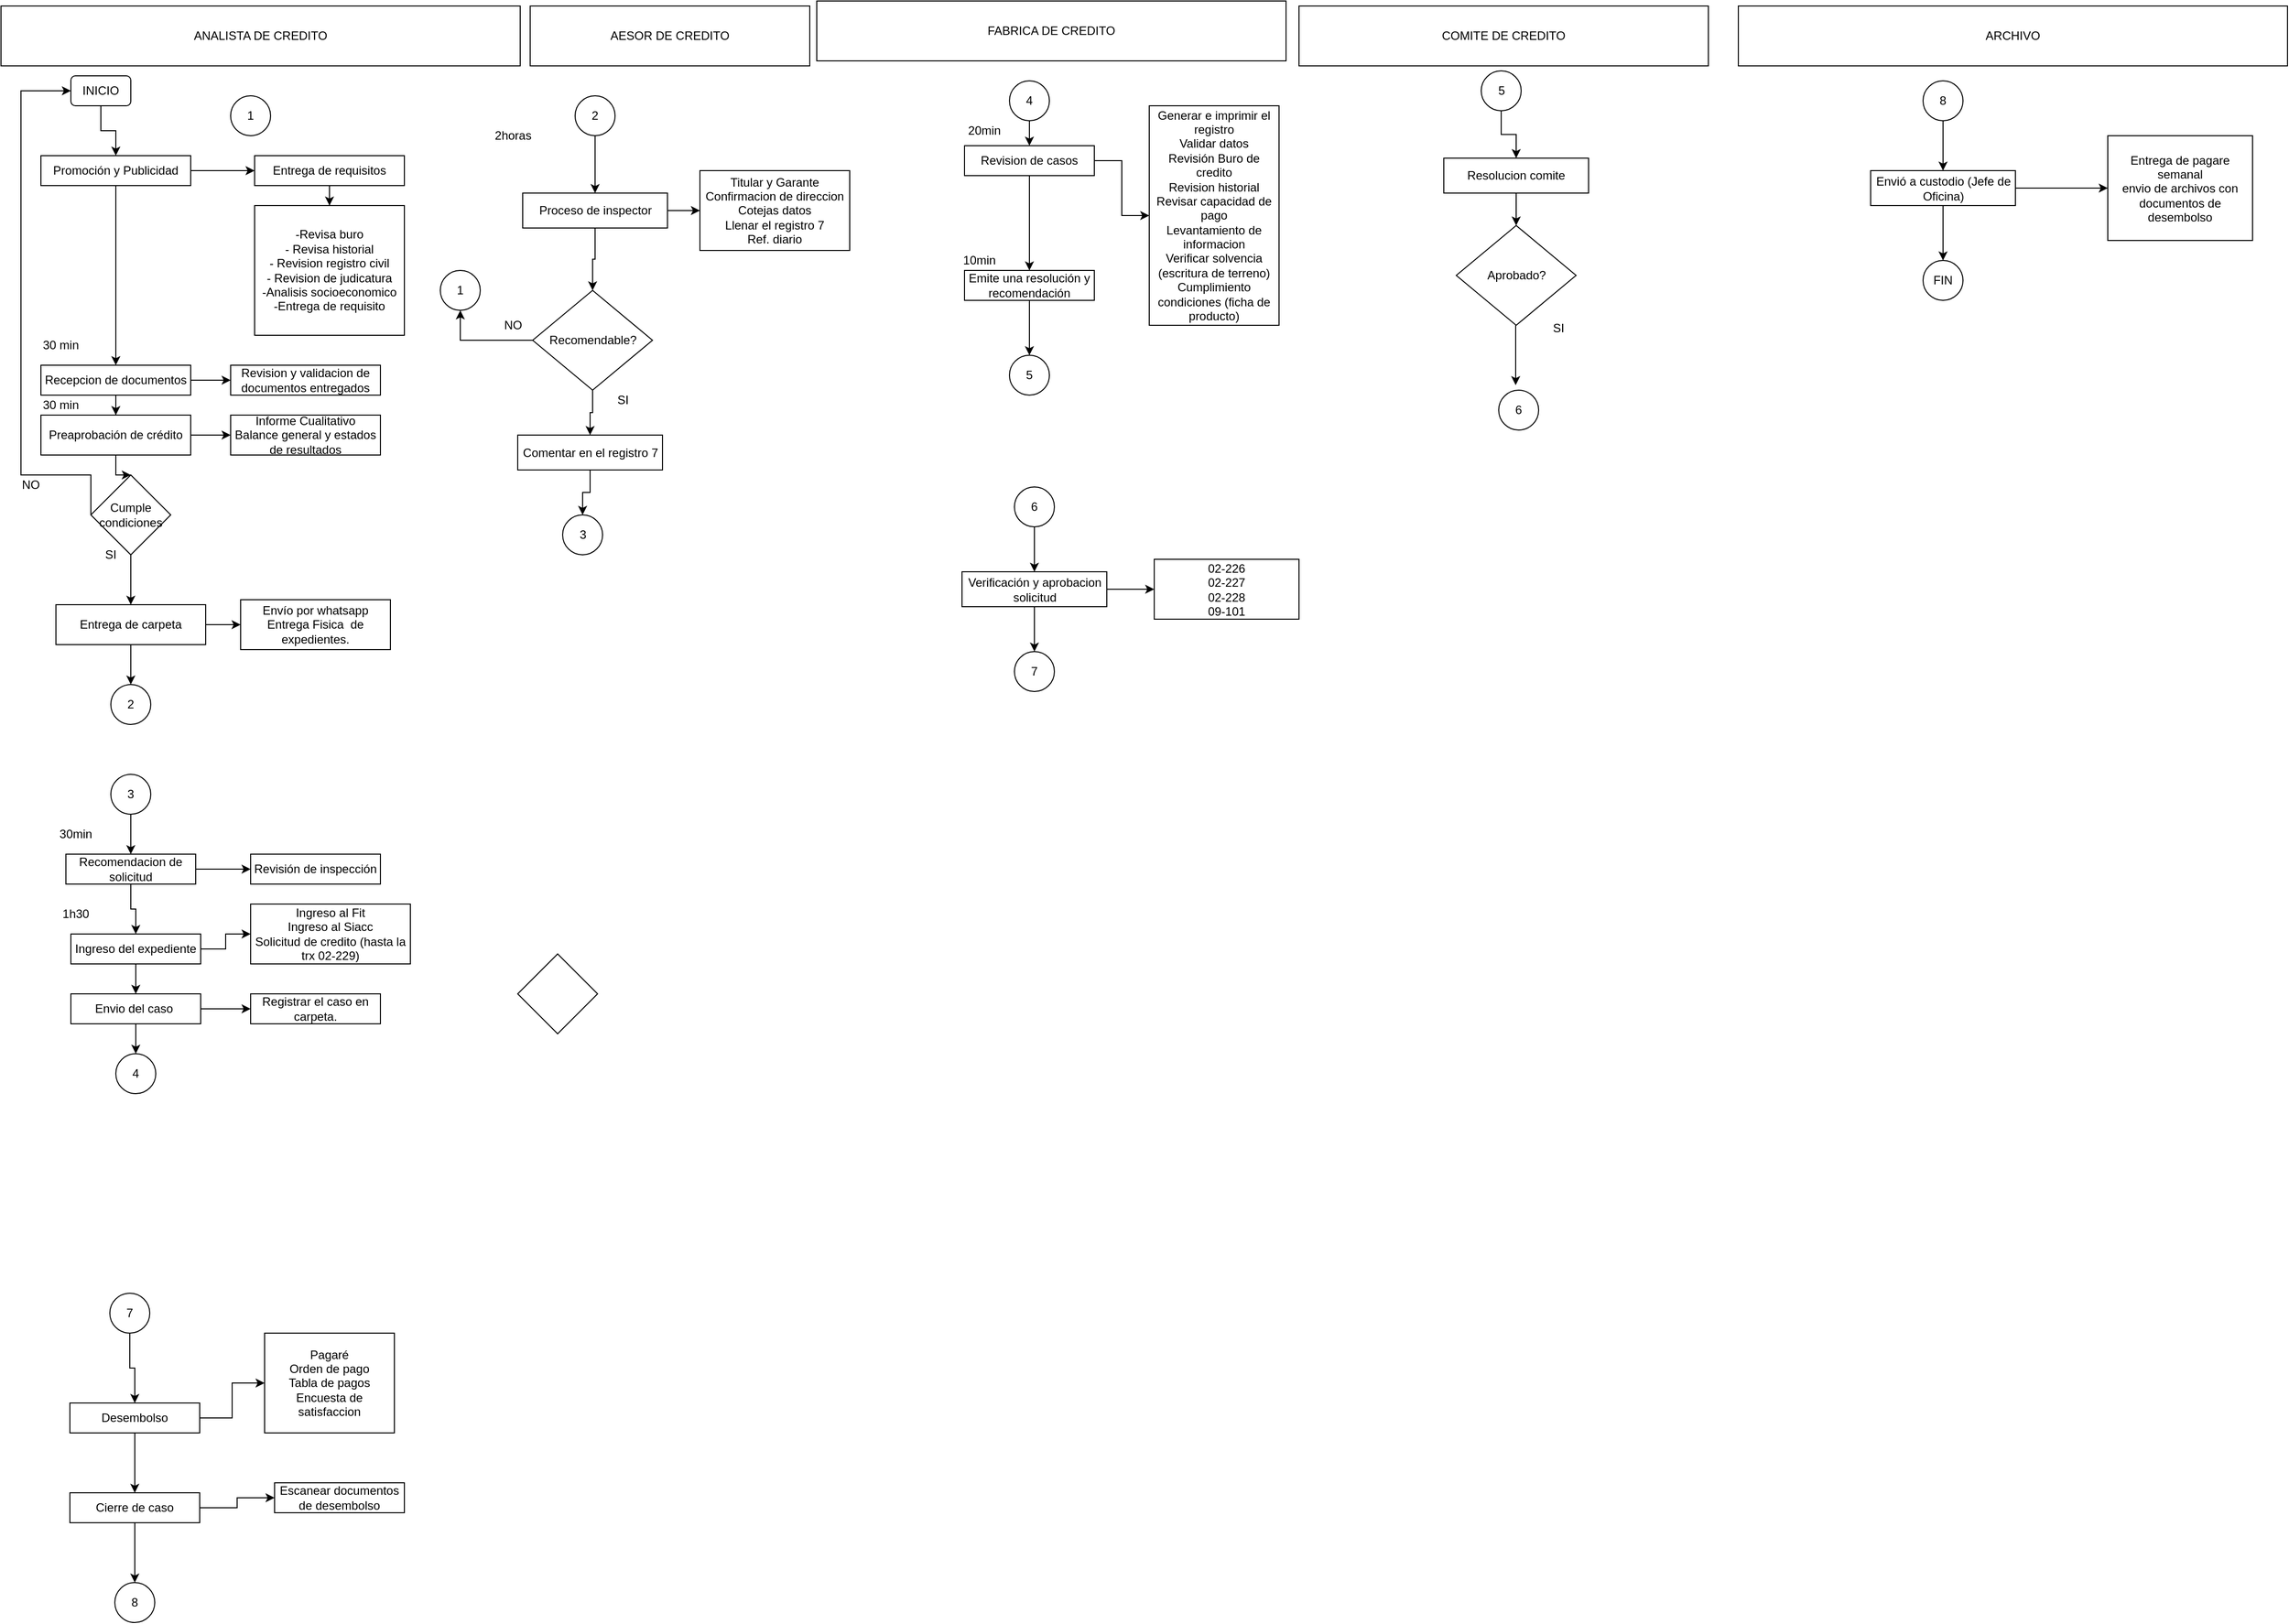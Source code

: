 <mxfile version="15.0.6" type="github" pages="3">
  <diagram id="o7maPRLRED_KHOLjY9Rb" name="Page-1">
    <mxGraphModel dx="842" dy="1618" grid="1" gridSize="10" guides="1" tooltips="1" connect="1" arrows="1" fold="1" page="1" pageScale="1" pageWidth="827" pageHeight="1169" math="0" shadow="0">
      <root>
        <mxCell id="0" />
        <mxCell id="1" parent="0" />
        <mxCell id="POw8h9ymVtgXD74uZ1rG-1" value="ANALISTA DE CREDITO" style="rounded=0;whiteSpace=wrap;html=1;" vertex="1" parent="1">
          <mxGeometry x="10" width="520" height="60" as="geometry" />
        </mxCell>
        <mxCell id="POw8h9ymVtgXD74uZ1rG-2" value="" style="edgeStyle=orthogonalEdgeStyle;rounded=0;orthogonalLoop=1;jettySize=auto;html=1;" edge="1" parent="1" source="POw8h9ymVtgXD74uZ1rG-3" target="POw8h9ymVtgXD74uZ1rG-7">
          <mxGeometry relative="1" as="geometry" />
        </mxCell>
        <mxCell id="POw8h9ymVtgXD74uZ1rG-3" value="INICIO" style="rounded=1;whiteSpace=wrap;html=1;" vertex="1" parent="1">
          <mxGeometry x="80" y="70" width="60" height="30" as="geometry" />
        </mxCell>
        <mxCell id="POw8h9ymVtgXD74uZ1rG-4" value="-Revisa buro&lt;br&gt;- Revisa historial&lt;br&gt;- Revision registro civil&lt;br&gt;- Revision de judicatura&lt;br&gt;-Analisis socioeconomico&lt;br&gt;-Entrega de requisito" style="rounded=0;whiteSpace=wrap;html=1;" vertex="1" parent="1">
          <mxGeometry x="264" y="200" width="150" height="130" as="geometry" />
        </mxCell>
        <mxCell id="POw8h9ymVtgXD74uZ1rG-5" value="" style="edgeStyle=orthogonalEdgeStyle;rounded=0;orthogonalLoop=1;jettySize=auto;html=1;" edge="1" parent="1" source="POw8h9ymVtgXD74uZ1rG-7" target="POw8h9ymVtgXD74uZ1rG-9">
          <mxGeometry relative="1" as="geometry" />
        </mxCell>
        <mxCell id="POw8h9ymVtgXD74uZ1rG-6" style="edgeStyle=orthogonalEdgeStyle;rounded=0;orthogonalLoop=1;jettySize=auto;html=1;entryX=0.5;entryY=0;entryDx=0;entryDy=0;" edge="1" parent="1" source="POw8h9ymVtgXD74uZ1rG-7" target="POw8h9ymVtgXD74uZ1rG-12">
          <mxGeometry relative="1" as="geometry" />
        </mxCell>
        <mxCell id="POw8h9ymVtgXD74uZ1rG-7" value="Promoción y Publicidad&lt;br&gt;" style="rounded=0;whiteSpace=wrap;html=1;" vertex="1" parent="1">
          <mxGeometry x="50" y="150" width="150" height="30" as="geometry" />
        </mxCell>
        <mxCell id="POw8h9ymVtgXD74uZ1rG-8" value="" style="edgeStyle=orthogonalEdgeStyle;rounded=0;orthogonalLoop=1;jettySize=auto;html=1;" edge="1" parent="1" source="POw8h9ymVtgXD74uZ1rG-9" target="POw8h9ymVtgXD74uZ1rG-4">
          <mxGeometry relative="1" as="geometry" />
        </mxCell>
        <mxCell id="POw8h9ymVtgXD74uZ1rG-9" value="Entrega de requisitos" style="rounded=0;whiteSpace=wrap;html=1;" vertex="1" parent="1">
          <mxGeometry x="264" y="150" width="150" height="30" as="geometry" />
        </mxCell>
        <mxCell id="POw8h9ymVtgXD74uZ1rG-10" value="" style="edgeStyle=orthogonalEdgeStyle;rounded=0;orthogonalLoop=1;jettySize=auto;html=1;" edge="1" parent="1" source="POw8h9ymVtgXD74uZ1rG-12" target="POw8h9ymVtgXD74uZ1rG-13">
          <mxGeometry relative="1" as="geometry" />
        </mxCell>
        <mxCell id="POw8h9ymVtgXD74uZ1rG-11" value="" style="edgeStyle=orthogonalEdgeStyle;rounded=0;orthogonalLoop=1;jettySize=auto;html=1;entryX=0.5;entryY=0;entryDx=0;entryDy=0;" edge="1" parent="1" source="POw8h9ymVtgXD74uZ1rG-12" target="POw8h9ymVtgXD74uZ1rG-22">
          <mxGeometry relative="1" as="geometry" />
        </mxCell>
        <mxCell id="POw8h9ymVtgXD74uZ1rG-12" value="Recepcion de documentos" style="rounded=0;whiteSpace=wrap;html=1;" vertex="1" parent="1">
          <mxGeometry x="50" y="360" width="150" height="30" as="geometry" />
        </mxCell>
        <mxCell id="POw8h9ymVtgXD74uZ1rG-13" value="Revision y validacion de documentos entregados" style="rounded=0;whiteSpace=wrap;html=1;" vertex="1" parent="1">
          <mxGeometry x="240" y="360" width="150" height="30" as="geometry" />
        </mxCell>
        <mxCell id="POw8h9ymVtgXD74uZ1rG-14" value="" style="edgeStyle=orthogonalEdgeStyle;rounded=0;orthogonalLoop=1;jettySize=auto;html=1;" edge="1" parent="1" source="POw8h9ymVtgXD74uZ1rG-16" target="POw8h9ymVtgXD74uZ1rG-19">
          <mxGeometry relative="1" as="geometry" />
        </mxCell>
        <mxCell id="POw8h9ymVtgXD74uZ1rG-15" value="" style="edgeStyle=orthogonalEdgeStyle;rounded=0;orthogonalLoop=1;jettySize=auto;html=1;entryX=0;entryY=0.5;entryDx=0;entryDy=0;exitX=0;exitY=0.5;exitDx=0;exitDy=0;" edge="1" parent="1" source="POw8h9ymVtgXD74uZ1rG-16" target="POw8h9ymVtgXD74uZ1rG-3">
          <mxGeometry relative="1" as="geometry">
            <Array as="points">
              <mxPoint x="30" y="470" />
              <mxPoint x="30" y="85" />
            </Array>
          </mxGeometry>
        </mxCell>
        <mxCell id="POw8h9ymVtgXD74uZ1rG-16" value="Cumple condiciones" style="rhombus;whiteSpace=wrap;html=1;" vertex="1" parent="1">
          <mxGeometry x="100" y="470" width="80" height="80" as="geometry" />
        </mxCell>
        <mxCell id="POw8h9ymVtgXD74uZ1rG-17" value="" style="edgeStyle=orthogonalEdgeStyle;rounded=0;orthogonalLoop=1;jettySize=auto;html=1;" edge="1" parent="1" source="POw8h9ymVtgXD74uZ1rG-19" target="POw8h9ymVtgXD74uZ1rG-47">
          <mxGeometry relative="1" as="geometry" />
        </mxCell>
        <mxCell id="POw8h9ymVtgXD74uZ1rG-18" value="" style="edgeStyle=orthogonalEdgeStyle;rounded=0;orthogonalLoop=1;jettySize=auto;html=1;" edge="1" parent="1" source="POw8h9ymVtgXD74uZ1rG-19" target="POw8h9ymVtgXD74uZ1rG-77">
          <mxGeometry relative="1" as="geometry" />
        </mxCell>
        <mxCell id="POw8h9ymVtgXD74uZ1rG-19" value="Entrega de carpeta" style="rounded=0;whiteSpace=wrap;html=1;" vertex="1" parent="1">
          <mxGeometry x="65" y="600" width="150" height="40" as="geometry" />
        </mxCell>
        <mxCell id="POw8h9ymVtgXD74uZ1rG-20" style="edgeStyle=orthogonalEdgeStyle;rounded=0;orthogonalLoop=1;jettySize=auto;html=1;entryX=0.5;entryY=0;entryDx=0;entryDy=0;" edge="1" parent="1" source="POw8h9ymVtgXD74uZ1rG-22" target="POw8h9ymVtgXD74uZ1rG-16">
          <mxGeometry relative="1" as="geometry" />
        </mxCell>
        <mxCell id="POw8h9ymVtgXD74uZ1rG-21" value="" style="edgeStyle=orthogonalEdgeStyle;rounded=0;orthogonalLoop=1;jettySize=auto;html=1;" edge="1" parent="1" source="POw8h9ymVtgXD74uZ1rG-22" target="POw8h9ymVtgXD74uZ1rG-26">
          <mxGeometry relative="1" as="geometry" />
        </mxCell>
        <mxCell id="POw8h9ymVtgXD74uZ1rG-22" value="Preaprobación de crédito" style="rounded=0;whiteSpace=wrap;html=1;" vertex="1" parent="1">
          <mxGeometry x="50" y="410" width="150" height="40" as="geometry" />
        </mxCell>
        <mxCell id="POw8h9ymVtgXD74uZ1rG-23" value="NO" style="text;html=1;strokeColor=none;fillColor=none;align=center;verticalAlign=middle;whiteSpace=wrap;rounded=0;" vertex="1" parent="1">
          <mxGeometry x="20" y="470" width="40" height="20" as="geometry" />
        </mxCell>
        <mxCell id="POw8h9ymVtgXD74uZ1rG-24" value="SI" style="text;html=1;strokeColor=none;fillColor=none;align=center;verticalAlign=middle;whiteSpace=wrap;rounded=0;" vertex="1" parent="1">
          <mxGeometry x="100" y="540" width="40" height="20" as="geometry" />
        </mxCell>
        <mxCell id="POw8h9ymVtgXD74uZ1rG-25" value="Titular y Garante&lt;br&gt;Confirmacion de direccion&lt;br&gt;Cotejas datos&lt;br&gt;Llenar el registro 7&lt;br&gt;Ref. diario" style="rounded=0;whiteSpace=wrap;html=1;" vertex="1" parent="1">
          <mxGeometry x="710" y="165" width="150" height="80" as="geometry" />
        </mxCell>
        <mxCell id="POw8h9ymVtgXD74uZ1rG-26" value="Informe Cualitativo&lt;br&gt;Balance general y estados de resultados&lt;br&gt;" style="rounded=0;whiteSpace=wrap;html=1;" vertex="1" parent="1">
          <mxGeometry x="240" y="410" width="150" height="40" as="geometry" />
        </mxCell>
        <mxCell id="POw8h9ymVtgXD74uZ1rG-27" style="edgeStyle=orthogonalEdgeStyle;rounded=0;orthogonalLoop=1;jettySize=auto;html=1;entryX=0.5;entryY=0;entryDx=0;entryDy=0;" edge="1" parent="1" source="POw8h9ymVtgXD74uZ1rG-28" target="POw8h9ymVtgXD74uZ1rG-104">
          <mxGeometry relative="1" as="geometry" />
        </mxCell>
        <mxCell id="POw8h9ymVtgXD74uZ1rG-28" value="2" style="ellipse;whiteSpace=wrap;html=1;aspect=fixed;" vertex="1" parent="1">
          <mxGeometry x="585" y="90" width="40" height="40" as="geometry" />
        </mxCell>
        <mxCell id="POw8h9ymVtgXD74uZ1rG-29" value="" style="edgeStyle=orthogonalEdgeStyle;rounded=0;orthogonalLoop=1;jettySize=auto;html=1;" edge="1" parent="1" source="POw8h9ymVtgXD74uZ1rG-31" target="POw8h9ymVtgXD74uZ1rG-33">
          <mxGeometry relative="1" as="geometry" />
        </mxCell>
        <mxCell id="POw8h9ymVtgXD74uZ1rG-30" value="" style="edgeStyle=orthogonalEdgeStyle;rounded=0;orthogonalLoop=1;jettySize=auto;html=1;entryX=0.5;entryY=1;entryDx=0;entryDy=0;" edge="1" parent="1" source="POw8h9ymVtgXD74uZ1rG-31" target="POw8h9ymVtgXD74uZ1rG-110">
          <mxGeometry relative="1" as="geometry">
            <mxPoint x="460" y="310" as="targetPoint" />
          </mxGeometry>
        </mxCell>
        <mxCell id="POw8h9ymVtgXD74uZ1rG-31" value="Recomendable?" style="rhombus;whiteSpace=wrap;html=1;" vertex="1" parent="1">
          <mxGeometry x="542.5" y="285" width="120" height="100" as="geometry" />
        </mxCell>
        <mxCell id="POw8h9ymVtgXD74uZ1rG-32" value="" style="edgeStyle=orthogonalEdgeStyle;rounded=0;orthogonalLoop=1;jettySize=auto;html=1;" edge="1" parent="1" source="POw8h9ymVtgXD74uZ1rG-33" target="POw8h9ymVtgXD74uZ1rG-111">
          <mxGeometry relative="1" as="geometry" />
        </mxCell>
        <mxCell id="POw8h9ymVtgXD74uZ1rG-33" value="Comentar en el registro 7" style="rounded=0;whiteSpace=wrap;html=1;" vertex="1" parent="1">
          <mxGeometry x="527.5" y="430" width="145" height="35" as="geometry" />
        </mxCell>
        <mxCell id="POw8h9ymVtgXD74uZ1rG-34" value="SI" style="text;html=1;strokeColor=none;fillColor=none;align=center;verticalAlign=middle;whiteSpace=wrap;rounded=0;" vertex="1" parent="1">
          <mxGeometry x="612.5" y="385" width="40" height="20" as="geometry" />
        </mxCell>
        <mxCell id="POw8h9ymVtgXD74uZ1rG-35" value="AESOR DE CREDITO" style="rounded=0;whiteSpace=wrap;html=1;" vertex="1" parent="1">
          <mxGeometry x="540" width="280" height="60" as="geometry" />
        </mxCell>
        <mxCell id="POw8h9ymVtgXD74uZ1rG-36" value="" style="edgeStyle=orthogonalEdgeStyle;rounded=0;orthogonalLoop=1;jettySize=auto;html=1;entryX=0.5;entryY=0;entryDx=0;entryDy=0;" edge="1" parent="1" source="POw8h9ymVtgXD74uZ1rG-37" target="POw8h9ymVtgXD74uZ1rG-40">
          <mxGeometry relative="1" as="geometry" />
        </mxCell>
        <mxCell id="POw8h9ymVtgXD74uZ1rG-37" value="3" style="ellipse;whiteSpace=wrap;html=1;aspect=fixed;" vertex="1" parent="1">
          <mxGeometry x="120" y="770" width="40" height="40" as="geometry" />
        </mxCell>
        <mxCell id="POw8h9ymVtgXD74uZ1rG-38" value="" style="edgeStyle=orthogonalEdgeStyle;rounded=0;orthogonalLoop=1;jettySize=auto;html=1;" edge="1" parent="1" source="POw8h9ymVtgXD74uZ1rG-40" target="POw8h9ymVtgXD74uZ1rG-41">
          <mxGeometry relative="1" as="geometry" />
        </mxCell>
        <mxCell id="POw8h9ymVtgXD74uZ1rG-39" value="" style="edgeStyle=orthogonalEdgeStyle;rounded=0;orthogonalLoop=1;jettySize=auto;html=1;" edge="1" parent="1" source="POw8h9ymVtgXD74uZ1rG-40" target="POw8h9ymVtgXD74uZ1rG-44">
          <mxGeometry relative="1" as="geometry" />
        </mxCell>
        <mxCell id="POw8h9ymVtgXD74uZ1rG-40" value="Recomendacion de solicitud" style="rounded=0;whiteSpace=wrap;html=1;" vertex="1" parent="1">
          <mxGeometry x="75" y="850" width="130" height="30" as="geometry" />
        </mxCell>
        <mxCell id="POw8h9ymVtgXD74uZ1rG-41" value="Revisión de inspección" style="rounded=0;whiteSpace=wrap;html=1;" vertex="1" parent="1">
          <mxGeometry x="260" y="850" width="130" height="30" as="geometry" />
        </mxCell>
        <mxCell id="POw8h9ymVtgXD74uZ1rG-42" value="" style="edgeStyle=orthogonalEdgeStyle;rounded=0;orthogonalLoop=1;jettySize=auto;html=1;" edge="1" parent="1" source="POw8h9ymVtgXD74uZ1rG-44" target="POw8h9ymVtgXD74uZ1rG-50">
          <mxGeometry relative="1" as="geometry" />
        </mxCell>
        <mxCell id="POw8h9ymVtgXD74uZ1rG-43" value="" style="edgeStyle=orthogonalEdgeStyle;rounded=0;orthogonalLoop=1;jettySize=auto;html=1;" edge="1" parent="1" source="POw8h9ymVtgXD74uZ1rG-44" target="POw8h9ymVtgXD74uZ1rG-45">
          <mxGeometry relative="1" as="geometry" />
        </mxCell>
        <mxCell id="POw8h9ymVtgXD74uZ1rG-44" value="Ingreso del expediente" style="rounded=0;whiteSpace=wrap;html=1;" vertex="1" parent="1">
          <mxGeometry x="80" y="930" width="130" height="30" as="geometry" />
        </mxCell>
        <mxCell id="POw8h9ymVtgXD74uZ1rG-45" value="Ingreso al Fit&lt;br&gt;Ingreso al Siacc&lt;br&gt;Solicitud de credito (hasta la trx 02-229)" style="rounded=0;whiteSpace=wrap;html=1;" vertex="1" parent="1">
          <mxGeometry x="260" y="900" width="160" height="60" as="geometry" />
        </mxCell>
        <mxCell id="POw8h9ymVtgXD74uZ1rG-46" value="1" style="ellipse;whiteSpace=wrap;html=1;aspect=fixed;" vertex="1" parent="1">
          <mxGeometry x="240" y="90" width="40" height="40" as="geometry" />
        </mxCell>
        <mxCell id="POw8h9ymVtgXD74uZ1rG-47" value="Envío por whatsapp&lt;br&gt;Entrega Fisica&amp;nbsp; de expedientes." style="rounded=0;whiteSpace=wrap;html=1;" vertex="1" parent="1">
          <mxGeometry x="250" y="595" width="150" height="50" as="geometry" />
        </mxCell>
        <mxCell id="POw8h9ymVtgXD74uZ1rG-48" value="" style="edgeStyle=orthogonalEdgeStyle;rounded=0;orthogonalLoop=1;jettySize=auto;html=1;" edge="1" parent="1" source="POw8h9ymVtgXD74uZ1rG-50" target="POw8h9ymVtgXD74uZ1rG-51">
          <mxGeometry relative="1" as="geometry" />
        </mxCell>
        <mxCell id="POw8h9ymVtgXD74uZ1rG-49" value="" style="edgeStyle=orthogonalEdgeStyle;rounded=0;orthogonalLoop=1;jettySize=auto;html=1;" edge="1" parent="1" source="POw8h9ymVtgXD74uZ1rG-50" target="POw8h9ymVtgXD74uZ1rG-78">
          <mxGeometry relative="1" as="geometry" />
        </mxCell>
        <mxCell id="POw8h9ymVtgXD74uZ1rG-50" value="Envio del caso&amp;nbsp;" style="rounded=0;whiteSpace=wrap;html=1;" vertex="1" parent="1">
          <mxGeometry x="80" y="990" width="130" height="30" as="geometry" />
        </mxCell>
        <mxCell id="POw8h9ymVtgXD74uZ1rG-51" value="Registrar el caso en carpeta." style="rounded=0;whiteSpace=wrap;html=1;" vertex="1" parent="1">
          <mxGeometry x="260" y="990" width="130" height="30" as="geometry" />
        </mxCell>
        <mxCell id="POw8h9ymVtgXD74uZ1rG-52" value="" style="edgeStyle=orthogonalEdgeStyle;rounded=0;orthogonalLoop=1;jettySize=auto;html=1;" edge="1" parent="1" source="POw8h9ymVtgXD74uZ1rG-53" target="POw8h9ymVtgXD74uZ1rG-57">
          <mxGeometry relative="1" as="geometry" />
        </mxCell>
        <mxCell id="POw8h9ymVtgXD74uZ1rG-53" value="4" style="ellipse;whiteSpace=wrap;html=1;aspect=fixed;" vertex="1" parent="1">
          <mxGeometry x="1020" y="75" width="40" height="40" as="geometry" />
        </mxCell>
        <mxCell id="POw8h9ymVtgXD74uZ1rG-54" value="FABRICA DE CREDITO" style="rounded=0;whiteSpace=wrap;html=1;" vertex="1" parent="1">
          <mxGeometry x="827" y="-5" width="470" height="60" as="geometry" />
        </mxCell>
        <mxCell id="POw8h9ymVtgXD74uZ1rG-55" value="" style="edgeStyle=orthogonalEdgeStyle;rounded=0;orthogonalLoop=1;jettySize=auto;html=1;" edge="1" parent="1" source="POw8h9ymVtgXD74uZ1rG-57" target="POw8h9ymVtgXD74uZ1rG-58">
          <mxGeometry relative="1" as="geometry" />
        </mxCell>
        <mxCell id="POw8h9ymVtgXD74uZ1rG-56" style="edgeStyle=orthogonalEdgeStyle;rounded=0;orthogonalLoop=1;jettySize=auto;html=1;entryX=0.5;entryY=0;entryDx=0;entryDy=0;" edge="1" parent="1" source="POw8h9ymVtgXD74uZ1rG-57" target="POw8h9ymVtgXD74uZ1rG-60">
          <mxGeometry relative="1" as="geometry" />
        </mxCell>
        <mxCell id="POw8h9ymVtgXD74uZ1rG-57" value="Revision de casos" style="rounded=0;whiteSpace=wrap;html=1;" vertex="1" parent="1">
          <mxGeometry x="975" y="140" width="130" height="30" as="geometry" />
        </mxCell>
        <mxCell id="POw8h9ymVtgXD74uZ1rG-58" value="Generar e imprimir el registro&lt;br&gt;Validar datos&lt;br&gt;Revisión Buro de credito&lt;br&gt;Revision historial&lt;br&gt;Revisar capacidad de pago&lt;br&gt;Levantamiento de informacion&lt;br&gt;Verificar solvencia (escritura de terreno)&lt;br&gt;Cumplimiento condiciones (ficha de producto)&lt;br&gt;" style="rounded=0;whiteSpace=wrap;html=1;" vertex="1" parent="1">
          <mxGeometry x="1160" y="100" width="130" height="220" as="geometry" />
        </mxCell>
        <mxCell id="POw8h9ymVtgXD74uZ1rG-59" value="" style="edgeStyle=orthogonalEdgeStyle;rounded=0;orthogonalLoop=1;jettySize=auto;html=1;" edge="1" parent="1" source="POw8h9ymVtgXD74uZ1rG-60" target="POw8h9ymVtgXD74uZ1rG-79">
          <mxGeometry relative="1" as="geometry" />
        </mxCell>
        <mxCell id="POw8h9ymVtgXD74uZ1rG-60" value="Emite una resolución y recomendación" style="rounded=0;whiteSpace=wrap;html=1;" vertex="1" parent="1">
          <mxGeometry x="975" y="265" width="130" height="30" as="geometry" />
        </mxCell>
        <mxCell id="POw8h9ymVtgXD74uZ1rG-61" value="" style="edgeStyle=orthogonalEdgeStyle;rounded=0;orthogonalLoop=1;jettySize=auto;html=1;" edge="1" parent="1" source="POw8h9ymVtgXD74uZ1rG-62" target="POw8h9ymVtgXD74uZ1rG-68">
          <mxGeometry relative="1" as="geometry" />
        </mxCell>
        <mxCell id="POw8h9ymVtgXD74uZ1rG-62" value="5" style="ellipse;whiteSpace=wrap;html=1;aspect=fixed;" vertex="1" parent="1">
          <mxGeometry x="1492.5" y="65" width="40" height="40" as="geometry" />
        </mxCell>
        <mxCell id="POw8h9ymVtgXD74uZ1rG-63" value="COMITE DE CREDITO" style="rounded=0;whiteSpace=wrap;html=1;" vertex="1" parent="1">
          <mxGeometry x="1310" width="410" height="60" as="geometry" />
        </mxCell>
        <mxCell id="POw8h9ymVtgXD74uZ1rG-64" value="" style="edgeStyle=orthogonalEdgeStyle;rounded=0;orthogonalLoop=1;jettySize=auto;html=1;" edge="1" parent="1" source="POw8h9ymVtgXD74uZ1rG-65">
          <mxGeometry relative="1" as="geometry">
            <mxPoint x="1527" y="380" as="targetPoint" />
          </mxGeometry>
        </mxCell>
        <mxCell id="POw8h9ymVtgXD74uZ1rG-65" value="Aprobado?" style="rhombus;whiteSpace=wrap;html=1;" vertex="1" parent="1">
          <mxGeometry x="1467.5" y="220" width="120" height="100" as="geometry" />
        </mxCell>
        <mxCell id="POw8h9ymVtgXD74uZ1rG-66" value="SI" style="text;html=1;strokeColor=none;fillColor=none;align=center;verticalAlign=middle;whiteSpace=wrap;rounded=0;" vertex="1" parent="1">
          <mxGeometry x="1550" y="312.5" width="40" height="20" as="geometry" />
        </mxCell>
        <mxCell id="POw8h9ymVtgXD74uZ1rG-67" value="" style="edgeStyle=orthogonalEdgeStyle;rounded=0;orthogonalLoop=1;jettySize=auto;html=1;" edge="1" parent="1" source="POw8h9ymVtgXD74uZ1rG-68" target="POw8h9ymVtgXD74uZ1rG-65">
          <mxGeometry relative="1" as="geometry" />
        </mxCell>
        <mxCell id="POw8h9ymVtgXD74uZ1rG-68" value="Resolucion comite" style="rounded=0;whiteSpace=wrap;html=1;" vertex="1" parent="1">
          <mxGeometry x="1455" y="152.5" width="145" height="35" as="geometry" />
        </mxCell>
        <mxCell id="POw8h9ymVtgXD74uZ1rG-69" value="6" style="ellipse;whiteSpace=wrap;html=1;aspect=fixed;" vertex="1" parent="1">
          <mxGeometry x="1510" y="385" width="40" height="40" as="geometry" />
        </mxCell>
        <mxCell id="POw8h9ymVtgXD74uZ1rG-70" value="" style="edgeStyle=orthogonalEdgeStyle;rounded=0;orthogonalLoop=1;jettySize=auto;html=1;" edge="1" parent="1" source="POw8h9ymVtgXD74uZ1rG-71" target="POw8h9ymVtgXD74uZ1rG-74">
          <mxGeometry relative="1" as="geometry" />
        </mxCell>
        <mxCell id="POw8h9ymVtgXD74uZ1rG-71" value="6" style="ellipse;whiteSpace=wrap;html=1;aspect=fixed;" vertex="1" parent="1">
          <mxGeometry x="1025" y="482" width="40" height="40" as="geometry" />
        </mxCell>
        <mxCell id="POw8h9ymVtgXD74uZ1rG-72" value="" style="edgeStyle=orthogonalEdgeStyle;rounded=0;orthogonalLoop=1;jettySize=auto;html=1;" edge="1" parent="1" source="POw8h9ymVtgXD74uZ1rG-74" target="POw8h9ymVtgXD74uZ1rG-75">
          <mxGeometry relative="1" as="geometry" />
        </mxCell>
        <mxCell id="POw8h9ymVtgXD74uZ1rG-73" value="" style="edgeStyle=orthogonalEdgeStyle;rounded=0;orthogonalLoop=1;jettySize=auto;html=1;" edge="1" parent="1" source="POw8h9ymVtgXD74uZ1rG-74" target="POw8h9ymVtgXD74uZ1rG-76">
          <mxGeometry relative="1" as="geometry" />
        </mxCell>
        <mxCell id="POw8h9ymVtgXD74uZ1rG-74" value="Verificación y aprobacion solicitud" style="rounded=0;whiteSpace=wrap;html=1;" vertex="1" parent="1">
          <mxGeometry x="972.5" y="567" width="145" height="35" as="geometry" />
        </mxCell>
        <mxCell id="POw8h9ymVtgXD74uZ1rG-75" value="02-226&lt;br&gt;02-227&lt;br&gt;02-228&lt;br&gt;09-101" style="rounded=0;whiteSpace=wrap;html=1;" vertex="1" parent="1">
          <mxGeometry x="1165" y="554.5" width="145" height="60" as="geometry" />
        </mxCell>
        <mxCell id="POw8h9ymVtgXD74uZ1rG-76" value="7" style="ellipse;whiteSpace=wrap;html=1;aspect=fixed;" vertex="1" parent="1">
          <mxGeometry x="1025" y="647" width="40" height="40" as="geometry" />
        </mxCell>
        <mxCell id="POw8h9ymVtgXD74uZ1rG-77" value="2" style="ellipse;whiteSpace=wrap;html=1;aspect=fixed;" vertex="1" parent="1">
          <mxGeometry x="120" y="680" width="40" height="40" as="geometry" />
        </mxCell>
        <mxCell id="POw8h9ymVtgXD74uZ1rG-78" value="4" style="ellipse;whiteSpace=wrap;html=1;aspect=fixed;" vertex="1" parent="1">
          <mxGeometry x="125" y="1050" width="40" height="40" as="geometry" />
        </mxCell>
        <mxCell id="POw8h9ymVtgXD74uZ1rG-79" value="5" style="ellipse;whiteSpace=wrap;html=1;aspect=fixed;" vertex="1" parent="1">
          <mxGeometry x="1020" y="350" width="40" height="40" as="geometry" />
        </mxCell>
        <mxCell id="POw8h9ymVtgXD74uZ1rG-80" value="" style="edgeStyle=orthogonalEdgeStyle;rounded=0;orthogonalLoop=1;jettySize=auto;html=1;" edge="1" parent="1" source="POw8h9ymVtgXD74uZ1rG-81" target="POw8h9ymVtgXD74uZ1rG-84">
          <mxGeometry relative="1" as="geometry" />
        </mxCell>
        <mxCell id="POw8h9ymVtgXD74uZ1rG-81" value="7" style="ellipse;whiteSpace=wrap;html=1;aspect=fixed;" vertex="1" parent="1">
          <mxGeometry x="119" y="1290" width="40" height="40" as="geometry" />
        </mxCell>
        <mxCell id="POw8h9ymVtgXD74uZ1rG-82" value="" style="edgeStyle=orthogonalEdgeStyle;rounded=0;orthogonalLoop=1;jettySize=auto;html=1;" edge="1" parent="1" source="POw8h9ymVtgXD74uZ1rG-84" target="POw8h9ymVtgXD74uZ1rG-85">
          <mxGeometry relative="1" as="geometry" />
        </mxCell>
        <mxCell id="POw8h9ymVtgXD74uZ1rG-83" value="" style="edgeStyle=orthogonalEdgeStyle;rounded=0;orthogonalLoop=1;jettySize=auto;html=1;" edge="1" parent="1" source="POw8h9ymVtgXD74uZ1rG-84" target="POw8h9ymVtgXD74uZ1rG-88">
          <mxGeometry relative="1" as="geometry" />
        </mxCell>
        <mxCell id="POw8h9ymVtgXD74uZ1rG-84" value="Desembolso" style="rounded=0;whiteSpace=wrap;html=1;" vertex="1" parent="1">
          <mxGeometry x="79" y="1400" width="130" height="30" as="geometry" />
        </mxCell>
        <mxCell id="POw8h9ymVtgXD74uZ1rG-85" value="Pagaré&lt;br&gt;Orden de pago&lt;br&gt;Tabla de pagos&lt;br&gt;Encuesta de satisfaccion&lt;br&gt;" style="rounded=0;whiteSpace=wrap;html=1;" vertex="1" parent="1">
          <mxGeometry x="274" y="1330" width="130" height="100" as="geometry" />
        </mxCell>
        <mxCell id="POw8h9ymVtgXD74uZ1rG-86" value="" style="edgeStyle=orthogonalEdgeStyle;rounded=0;orthogonalLoop=1;jettySize=auto;html=1;" edge="1" parent="1" source="POw8h9ymVtgXD74uZ1rG-88" target="POw8h9ymVtgXD74uZ1rG-89">
          <mxGeometry relative="1" as="geometry" />
        </mxCell>
        <mxCell id="POw8h9ymVtgXD74uZ1rG-87" value="" style="edgeStyle=orthogonalEdgeStyle;rounded=0;orthogonalLoop=1;jettySize=auto;html=1;" edge="1" parent="1" source="POw8h9ymVtgXD74uZ1rG-88" target="POw8h9ymVtgXD74uZ1rG-90">
          <mxGeometry relative="1" as="geometry" />
        </mxCell>
        <mxCell id="POw8h9ymVtgXD74uZ1rG-88" value="Cierre de caso" style="rounded=0;whiteSpace=wrap;html=1;" vertex="1" parent="1">
          <mxGeometry x="79" y="1490" width="130" height="30" as="geometry" />
        </mxCell>
        <mxCell id="POw8h9ymVtgXD74uZ1rG-89" value="Escanear documentos de desembolso" style="rounded=0;whiteSpace=wrap;html=1;" vertex="1" parent="1">
          <mxGeometry x="284" y="1480" width="130" height="30" as="geometry" />
        </mxCell>
        <mxCell id="POw8h9ymVtgXD74uZ1rG-90" value="8" style="ellipse;whiteSpace=wrap;html=1;aspect=fixed;" vertex="1" parent="1">
          <mxGeometry x="124" y="1580" width="40" height="40" as="geometry" />
        </mxCell>
        <mxCell id="POw8h9ymVtgXD74uZ1rG-91" value="ARCHIVO" style="rounded=0;whiteSpace=wrap;html=1;" vertex="1" parent="1">
          <mxGeometry x="1750" width="550" height="60" as="geometry" />
        </mxCell>
        <mxCell id="POw8h9ymVtgXD74uZ1rG-92" value="" style="edgeStyle=orthogonalEdgeStyle;rounded=0;orthogonalLoop=1;jettySize=auto;html=1;" edge="1" parent="1" source="POw8h9ymVtgXD74uZ1rG-93" target="POw8h9ymVtgXD74uZ1rG-96">
          <mxGeometry relative="1" as="geometry" />
        </mxCell>
        <mxCell id="POw8h9ymVtgXD74uZ1rG-93" value="8" style="ellipse;whiteSpace=wrap;html=1;aspect=fixed;" vertex="1" parent="1">
          <mxGeometry x="1935" y="75" width="40" height="40" as="geometry" />
        </mxCell>
        <mxCell id="POw8h9ymVtgXD74uZ1rG-94" value="" style="edgeStyle=orthogonalEdgeStyle;rounded=0;orthogonalLoop=1;jettySize=auto;html=1;" edge="1" parent="1" source="POw8h9ymVtgXD74uZ1rG-96" target="POw8h9ymVtgXD74uZ1rG-97">
          <mxGeometry relative="1" as="geometry" />
        </mxCell>
        <mxCell id="POw8h9ymVtgXD74uZ1rG-95" value="" style="edgeStyle=orthogonalEdgeStyle;rounded=0;orthogonalLoop=1;jettySize=auto;html=1;" edge="1" parent="1" source="POw8h9ymVtgXD74uZ1rG-96" target="POw8h9ymVtgXD74uZ1rG-98">
          <mxGeometry relative="1" as="geometry" />
        </mxCell>
        <mxCell id="POw8h9ymVtgXD74uZ1rG-96" value="Envió a custodio (Jefe de Oficina)" style="rounded=0;whiteSpace=wrap;html=1;" vertex="1" parent="1">
          <mxGeometry x="1882.5" y="165" width="145" height="35" as="geometry" />
        </mxCell>
        <mxCell id="POw8h9ymVtgXD74uZ1rG-97" value="Entrega de pagare semanal&lt;br&gt;envio de archivos con documentos de desembolso" style="rounded=0;whiteSpace=wrap;html=1;" vertex="1" parent="1">
          <mxGeometry x="2120" y="130" width="145" height="105" as="geometry" />
        </mxCell>
        <mxCell id="POw8h9ymVtgXD74uZ1rG-98" value="FIN" style="ellipse;whiteSpace=wrap;html=1;aspect=fixed;" vertex="1" parent="1">
          <mxGeometry x="1935" y="255" width="40" height="40" as="geometry" />
        </mxCell>
        <mxCell id="POw8h9ymVtgXD74uZ1rG-99" value="30 min" style="text;html=1;strokeColor=none;fillColor=none;align=center;verticalAlign=middle;whiteSpace=wrap;rounded=0;" vertex="1" parent="1">
          <mxGeometry x="50" y="330" width="40" height="20" as="geometry" />
        </mxCell>
        <mxCell id="POw8h9ymVtgXD74uZ1rG-100" value="30 min" style="text;html=1;strokeColor=none;fillColor=none;align=center;verticalAlign=middle;whiteSpace=wrap;rounded=0;" vertex="1" parent="1">
          <mxGeometry x="50" y="390" width="40" height="20" as="geometry" />
        </mxCell>
        <mxCell id="POw8h9ymVtgXD74uZ1rG-101" value="2horas" style="text;html=1;strokeColor=none;fillColor=none;align=center;verticalAlign=middle;whiteSpace=wrap;rounded=0;" vertex="1" parent="1">
          <mxGeometry x="502.5" y="120" width="40" height="20" as="geometry" />
        </mxCell>
        <mxCell id="POw8h9ymVtgXD74uZ1rG-102" value="" style="edgeStyle=orthogonalEdgeStyle;rounded=0;orthogonalLoop=1;jettySize=auto;html=1;" edge="1" parent="1" source="POw8h9ymVtgXD74uZ1rG-104" target="POw8h9ymVtgXD74uZ1rG-25">
          <mxGeometry relative="1" as="geometry" />
        </mxCell>
        <mxCell id="POw8h9ymVtgXD74uZ1rG-103" value="" style="edgeStyle=orthogonalEdgeStyle;rounded=0;orthogonalLoop=1;jettySize=auto;html=1;" edge="1" parent="1" source="POw8h9ymVtgXD74uZ1rG-104" target="POw8h9ymVtgXD74uZ1rG-31">
          <mxGeometry relative="1" as="geometry" />
        </mxCell>
        <mxCell id="POw8h9ymVtgXD74uZ1rG-104" value="Proceso de inspector" style="rounded=0;whiteSpace=wrap;html=1;" vertex="1" parent="1">
          <mxGeometry x="532.5" y="187.5" width="145" height="35" as="geometry" />
        </mxCell>
        <mxCell id="POw8h9ymVtgXD74uZ1rG-105" value="30min" style="text;html=1;strokeColor=none;fillColor=none;align=center;verticalAlign=middle;whiteSpace=wrap;rounded=0;" vertex="1" parent="1">
          <mxGeometry x="65" y="820" width="40" height="20" as="geometry" />
        </mxCell>
        <mxCell id="POw8h9ymVtgXD74uZ1rG-106" value="1h30" style="text;html=1;strokeColor=none;fillColor=none;align=center;verticalAlign=middle;whiteSpace=wrap;rounded=0;" vertex="1" parent="1">
          <mxGeometry x="65" y="900" width="40" height="20" as="geometry" />
        </mxCell>
        <mxCell id="POw8h9ymVtgXD74uZ1rG-107" value="20min" style="text;html=1;strokeColor=none;fillColor=none;align=center;verticalAlign=middle;whiteSpace=wrap;rounded=0;" vertex="1" parent="1">
          <mxGeometry x="975" y="115" width="40" height="20" as="geometry" />
        </mxCell>
        <mxCell id="POw8h9ymVtgXD74uZ1rG-108" value="10min" style="text;html=1;strokeColor=none;fillColor=none;align=center;verticalAlign=middle;whiteSpace=wrap;rounded=0;" vertex="1" parent="1">
          <mxGeometry x="970" y="245" width="40" height="20" as="geometry" />
        </mxCell>
        <mxCell id="POw8h9ymVtgXD74uZ1rG-109" value="NO" style="text;html=1;strokeColor=none;fillColor=none;align=center;verticalAlign=middle;whiteSpace=wrap;rounded=0;" vertex="1" parent="1">
          <mxGeometry x="502.5" y="310" width="40" height="20" as="geometry" />
        </mxCell>
        <mxCell id="POw8h9ymVtgXD74uZ1rG-110" value="1" style="ellipse;whiteSpace=wrap;html=1;aspect=fixed;" vertex="1" parent="1">
          <mxGeometry x="450" y="265" width="40" height="40" as="geometry" />
        </mxCell>
        <mxCell id="POw8h9ymVtgXD74uZ1rG-111" value="3" style="ellipse;whiteSpace=wrap;html=1;aspect=fixed;" vertex="1" parent="1">
          <mxGeometry x="572.5" y="510" width="40" height="40" as="geometry" />
        </mxCell>
        <mxCell id="POw8h9ymVtgXD74uZ1rG-112" value="" style="rhombus;whiteSpace=wrap;html=1;" vertex="1" parent="1">
          <mxGeometry x="527.5" y="950" width="80" height="80" as="geometry" />
        </mxCell>
      </root>
    </mxGraphModel>
  </diagram>
  <diagram name="REV1" id="sTplErcCpJZNw3K3tlBP">
    <mxGraphModel dx="1669" dy="1618" grid="1" gridSize="10" guides="1" tooltips="1" connect="1" arrows="1" fold="1" page="1" pageScale="1" pageWidth="827" pageHeight="1169" math="0" shadow="0">
      <root>
        <mxCell id="2IcstIMDx6z1O8IG73S6-0" />
        <mxCell id="2IcstIMDx6z1O8IG73S6-1" parent="2IcstIMDx6z1O8IG73S6-0" />
        <mxCell id="2IcstIMDx6z1O8IG73S6-3" value="" style="edgeStyle=orthogonalEdgeStyle;rounded=0;orthogonalLoop=1;jettySize=auto;html=1;exitX=0.5;exitY=1;exitDx=0;exitDy=0;" parent="2IcstIMDx6z1O8IG73S6-1" source="2IcstIMDx6z1O8IG73S6-47" target="2IcstIMDx6z1O8IG73S6-8" edge="1">
          <mxGeometry relative="1" as="geometry" />
        </mxCell>
        <mxCell id="2IcstIMDx6z1O8IG73S6-5" value="-Revisa buro&lt;br&gt;- Revisa historial&lt;br&gt;- Revision registro civil&lt;br&gt;- Revision de Consejo de la Judicatura&lt;br&gt;-Analisis socioeconomico&lt;br&gt;-Entrega de requisito" style="rounded=0;whiteSpace=wrap;html=1;" parent="2IcstIMDx6z1O8IG73S6-1" vertex="1">
          <mxGeometry x="264" y="200" width="150" height="130" as="geometry" />
        </mxCell>
        <mxCell id="2IcstIMDx6z1O8IG73S6-6" value="" style="edgeStyle=orthogonalEdgeStyle;rounded=0;orthogonalLoop=1;jettySize=auto;html=1;" parent="2IcstIMDx6z1O8IG73S6-1" source="2IcstIMDx6z1O8IG73S6-8" target="2IcstIMDx6z1O8IG73S6-10" edge="1">
          <mxGeometry relative="1" as="geometry" />
        </mxCell>
        <mxCell id="2IcstIMDx6z1O8IG73S6-7" style="edgeStyle=orthogonalEdgeStyle;rounded=0;orthogonalLoop=1;jettySize=auto;html=1;entryX=0.5;entryY=0;entryDx=0;entryDy=0;" parent="2IcstIMDx6z1O8IG73S6-1" source="2IcstIMDx6z1O8IG73S6-8" target="2IcstIMDx6z1O8IG73S6-13" edge="1">
          <mxGeometry relative="1" as="geometry" />
        </mxCell>
        <mxCell id="2IcstIMDx6z1O8IG73S6-8" value="Promoción y Publicidad&lt;br&gt;" style="rounded=0;whiteSpace=wrap;html=1;" parent="2IcstIMDx6z1O8IG73S6-1" vertex="1">
          <mxGeometry x="50" y="150" width="150" height="30" as="geometry" />
        </mxCell>
        <mxCell id="2IcstIMDx6z1O8IG73S6-9" value="" style="edgeStyle=orthogonalEdgeStyle;rounded=0;orthogonalLoop=1;jettySize=auto;html=1;" parent="2IcstIMDx6z1O8IG73S6-1" source="2IcstIMDx6z1O8IG73S6-10" target="2IcstIMDx6z1O8IG73S6-5" edge="1">
          <mxGeometry relative="1" as="geometry" />
        </mxCell>
        <mxCell id="2IcstIMDx6z1O8IG73S6-10" value="Entrega de requisitos" style="rounded=0;whiteSpace=wrap;html=1;" parent="2IcstIMDx6z1O8IG73S6-1" vertex="1">
          <mxGeometry x="264" y="150" width="150" height="30" as="geometry" />
        </mxCell>
        <mxCell id="2IcstIMDx6z1O8IG73S6-11" value="" style="edgeStyle=orthogonalEdgeStyle;rounded=0;orthogonalLoop=1;jettySize=auto;html=1;" parent="2IcstIMDx6z1O8IG73S6-1" source="2IcstIMDx6z1O8IG73S6-13" target="2IcstIMDx6z1O8IG73S6-14" edge="1">
          <mxGeometry relative="1" as="geometry" />
        </mxCell>
        <mxCell id="2IcstIMDx6z1O8IG73S6-12" value="" style="edgeStyle=orthogonalEdgeStyle;rounded=0;orthogonalLoop=1;jettySize=auto;html=1;entryX=0.5;entryY=0;entryDx=0;entryDy=0;" parent="2IcstIMDx6z1O8IG73S6-1" source="2IcstIMDx6z1O8IG73S6-13" target="2IcstIMDx6z1O8IG73S6-23" edge="1">
          <mxGeometry relative="1" as="geometry" />
        </mxCell>
        <mxCell id="2IcstIMDx6z1O8IG73S6-13" value="Recepcion de documentos" style="rounded=0;whiteSpace=wrap;html=1;" parent="2IcstIMDx6z1O8IG73S6-1" vertex="1">
          <mxGeometry x="50" y="360" width="150" height="30" as="geometry" />
        </mxCell>
        <mxCell id="2IcstIMDx6z1O8IG73S6-14" value="Revision y validacion de documentos entregados" style="rounded=0;whiteSpace=wrap;html=1;" parent="2IcstIMDx6z1O8IG73S6-1" vertex="1">
          <mxGeometry x="240" y="360" width="150" height="30" as="geometry" />
        </mxCell>
        <mxCell id="2IcstIMDx6z1O8IG73S6-21" style="edgeStyle=orthogonalEdgeStyle;rounded=0;orthogonalLoop=1;jettySize=auto;html=1;entryX=0.5;entryY=0;entryDx=0;entryDy=0;" parent="2IcstIMDx6z1O8IG73S6-1" source="2IcstIMDx6z1O8IG73S6-23" target="2IcstIMDx6z1O8IG73S6-17" edge="1">
          <mxGeometry relative="1" as="geometry" />
        </mxCell>
        <mxCell id="2IcstIMDx6z1O8IG73S6-22" value="" style="edgeStyle=orthogonalEdgeStyle;rounded=0;orthogonalLoop=1;jettySize=auto;html=1;" parent="2IcstIMDx6z1O8IG73S6-1" source="2IcstIMDx6z1O8IG73S6-23" target="2IcstIMDx6z1O8IG73S6-27" edge="1">
          <mxGeometry relative="1" as="geometry" />
        </mxCell>
        <mxCell id="2IcstIMDx6z1O8IG73S6-23" value="Preaprobación de crédito" style="rounded=0;whiteSpace=wrap;html=1;" parent="2IcstIMDx6z1O8IG73S6-1" vertex="1">
          <mxGeometry x="50" y="410" width="150" height="40" as="geometry" />
        </mxCell>
        <mxCell id="2IcstIMDx6z1O8IG73S6-27" value="Informe Cualitativo&lt;br&gt;Balance general y estados de resultados&lt;br&gt;Capacidad de pago" style="rounded=0;whiteSpace=wrap;html=1;" parent="2IcstIMDx6z1O8IG73S6-1" vertex="1">
          <mxGeometry x="240" y="410" width="150" height="60" as="geometry" />
        </mxCell>
        <mxCell id="2IcstIMDx6z1O8IG73S6-37" value="" style="edgeStyle=orthogonalEdgeStyle;rounded=0;orthogonalLoop=1;jettySize=auto;html=1;entryX=0.5;entryY=0;entryDx=0;entryDy=0;" parent="2IcstIMDx6z1O8IG73S6-1" source="2IcstIMDx6z1O8IG73S6-38" target="2IcstIMDx6z1O8IG73S6-41" edge="1">
          <mxGeometry relative="1" as="geometry" />
        </mxCell>
        <mxCell id="2IcstIMDx6z1O8IG73S6-38" value="3" style="ellipse;whiteSpace=wrap;html=1;aspect=fixed;" parent="2IcstIMDx6z1O8IG73S6-1" vertex="1">
          <mxGeometry x="120" y="770" width="40" height="40" as="geometry" />
        </mxCell>
        <mxCell id="2IcstIMDx6z1O8IG73S6-39" value="" style="edgeStyle=orthogonalEdgeStyle;rounded=0;orthogonalLoop=1;jettySize=auto;html=1;" parent="2IcstIMDx6z1O8IG73S6-1" source="2IcstIMDx6z1O8IG73S6-41" target="2IcstIMDx6z1O8IG73S6-42" edge="1">
          <mxGeometry relative="1" as="geometry" />
        </mxCell>
        <mxCell id="2IcstIMDx6z1O8IG73S6-40" value="" style="edgeStyle=orthogonalEdgeStyle;rounded=0;orthogonalLoop=1;jettySize=auto;html=1;entryX=0.5;entryY=0;entryDx=0;entryDy=0;" parent="2IcstIMDx6z1O8IG73S6-1" source="2IcstIMDx6z1O8IG73S6-41" target="z_J2zLSmfvoNL0WnO1Q8-3" edge="1">
          <mxGeometry relative="1" as="geometry" />
        </mxCell>
        <mxCell id="2IcstIMDx6z1O8IG73S6-41" value="Recomendacion de solicitud" style="rounded=0;whiteSpace=wrap;html=1;" parent="2IcstIMDx6z1O8IG73S6-1" vertex="1">
          <mxGeometry x="75" y="850" width="130" height="30" as="geometry" />
        </mxCell>
        <mxCell id="2IcstIMDx6z1O8IG73S6-42" value="Revisión de inspección" style="rounded=0;whiteSpace=wrap;html=1;" parent="2IcstIMDx6z1O8IG73S6-1" vertex="1">
          <mxGeometry x="260" y="850" width="130" height="30" as="geometry" />
        </mxCell>
        <mxCell id="2IcstIMDx6z1O8IG73S6-43" value="" style="edgeStyle=orthogonalEdgeStyle;rounded=0;orthogonalLoop=1;jettySize=auto;html=1;" parent="2IcstIMDx6z1O8IG73S6-1" source="2IcstIMDx6z1O8IG73S6-45" target="2IcstIMDx6z1O8IG73S6-51" edge="1">
          <mxGeometry relative="1" as="geometry" />
        </mxCell>
        <mxCell id="2IcstIMDx6z1O8IG73S6-44" value="" style="edgeStyle=orthogonalEdgeStyle;rounded=0;orthogonalLoop=1;jettySize=auto;html=1;" parent="2IcstIMDx6z1O8IG73S6-1" source="2IcstIMDx6z1O8IG73S6-45" target="2IcstIMDx6z1O8IG73S6-46" edge="1">
          <mxGeometry relative="1" as="geometry" />
        </mxCell>
        <mxCell id="2IcstIMDx6z1O8IG73S6-45" value="Ingreso del expediente" style="rounded=0;whiteSpace=wrap;html=1;" parent="2IcstIMDx6z1O8IG73S6-1" vertex="1">
          <mxGeometry x="75" y="1010" width="130" height="30" as="geometry" />
        </mxCell>
        <mxCell id="2IcstIMDx6z1O8IG73S6-46" value="Ingreso al Fit&lt;br&gt;Ingreso al Siacc&lt;br&gt;Solicitud de credito (hasta la trx 02-229)" style="rounded=0;whiteSpace=wrap;html=1;" parent="2IcstIMDx6z1O8IG73S6-1" vertex="1">
          <mxGeometry x="255" y="980" width="160" height="60" as="geometry" />
        </mxCell>
        <mxCell id="2IcstIMDx6z1O8IG73S6-49" value="" style="edgeStyle=orthogonalEdgeStyle;rounded=0;orthogonalLoop=1;jettySize=auto;html=1;" parent="2IcstIMDx6z1O8IG73S6-1" source="2IcstIMDx6z1O8IG73S6-51" target="2IcstIMDx6z1O8IG73S6-52" edge="1">
          <mxGeometry relative="1" as="geometry" />
        </mxCell>
        <mxCell id="2IcstIMDx6z1O8IG73S6-50" value="" style="edgeStyle=orthogonalEdgeStyle;rounded=0;orthogonalLoop=1;jettySize=auto;html=1;" parent="2IcstIMDx6z1O8IG73S6-1" source="2IcstIMDx6z1O8IG73S6-51" target="2IcstIMDx6z1O8IG73S6-79" edge="1">
          <mxGeometry relative="1" as="geometry">
            <mxPoint x="140" y="1120" as="targetPoint" />
          </mxGeometry>
        </mxCell>
        <mxCell id="2IcstIMDx6z1O8IG73S6-51" value="Envío del caso SIACC" style="rounded=0;whiteSpace=wrap;html=1;" parent="2IcstIMDx6z1O8IG73S6-1" vertex="1">
          <mxGeometry x="75" y="1070" width="130" height="30" as="geometry" />
        </mxCell>
        <mxCell id="2IcstIMDx6z1O8IG73S6-52" value="Registrar el caso en carpeta.&lt;br&gt;Tipo de crédito (quirografario, hipotecario, prendario, titulo de valor)" style="rounded=0;whiteSpace=wrap;html=1;" parent="2IcstIMDx6z1O8IG73S6-1" vertex="1">
          <mxGeometry x="255" y="1070" width="130" height="100" as="geometry" />
        </mxCell>
        <mxCell id="2IcstIMDx6z1O8IG73S6-53" value="" style="edgeStyle=orthogonalEdgeStyle;rounded=0;orthogonalLoop=1;jettySize=auto;html=1;" parent="2IcstIMDx6z1O8IG73S6-1" source="2IcstIMDx6z1O8IG73S6-54" target="2IcstIMDx6z1O8IG73S6-58" edge="1">
          <mxGeometry relative="1" as="geometry" />
        </mxCell>
        <mxCell id="2IcstIMDx6z1O8IG73S6-54" value="4" style="ellipse;whiteSpace=wrap;html=1;aspect=fixed;" parent="2IcstIMDx6z1O8IG73S6-1" vertex="1">
          <mxGeometry x="1020" y="60" width="40" height="40" as="geometry" />
        </mxCell>
        <mxCell id="2IcstIMDx6z1O8IG73S6-56" value="" style="edgeStyle=orthogonalEdgeStyle;rounded=0;orthogonalLoop=1;jettySize=auto;html=1;" parent="2IcstIMDx6z1O8IG73S6-1" source="2IcstIMDx6z1O8IG73S6-58" target="2IcstIMDx6z1O8IG73S6-59" edge="1">
          <mxGeometry relative="1" as="geometry" />
        </mxCell>
        <mxCell id="2IcstIMDx6z1O8IG73S6-57" style="edgeStyle=orthogonalEdgeStyle;rounded=0;orthogonalLoop=1;jettySize=auto;html=1;entryX=0.5;entryY=0;entryDx=0;entryDy=0;" parent="2IcstIMDx6z1O8IG73S6-1" source="2IcstIMDx6z1O8IG73S6-58" target="2IcstIMDx6z1O8IG73S6-61" edge="1">
          <mxGeometry relative="1" as="geometry" />
        </mxCell>
        <mxCell id="2IcstIMDx6z1O8IG73S6-58" value="Monitoreo de casos ingresados" style="rounded=0;whiteSpace=wrap;html=1;" parent="2IcstIMDx6z1O8IG73S6-1" vertex="1">
          <mxGeometry x="975" y="125" width="130" height="30" as="geometry" />
        </mxCell>
        <mxCell id="2IcstIMDx6z1O8IG73S6-59" value="Generar e imprimir el registro&lt;br&gt;Validar datos&lt;br&gt;Revisión Buro de credito&lt;br&gt;Revision historial&lt;br&gt;Revisar capacidad de pago&lt;br&gt;Levantamiento de informacion&lt;br&gt;Verificar solvencia (escritura de terreno)&lt;br&gt;Cumplimiento condiciones (ficha de producto)&lt;br&gt;" style="rounded=0;whiteSpace=wrap;html=1;" parent="2IcstIMDx6z1O8IG73S6-1" vertex="1">
          <mxGeometry x="1160" y="85" width="130" height="220" as="geometry" />
        </mxCell>
        <mxCell id="2IcstIMDx6z1O8IG73S6-60" value="" style="edgeStyle=orthogonalEdgeStyle;rounded=0;orthogonalLoop=1;jettySize=auto;html=1;" parent="2IcstIMDx6z1O8IG73S6-1" source="2IcstIMDx6z1O8IG73S6-61" target="padpRRckja4ZaJ5WYu_7-0" edge="1">
          <mxGeometry relative="1" as="geometry" />
        </mxCell>
        <mxCell id="2IcstIMDx6z1O8IG73S6-61" value="Emite una resolución y recomendación" style="rounded=0;whiteSpace=wrap;html=1;" parent="2IcstIMDx6z1O8IG73S6-1" vertex="1">
          <mxGeometry x="975" y="200" width="130" height="30" as="geometry" />
        </mxCell>
        <mxCell id="2IcstIMDx6z1O8IG73S6-71" value="" style="edgeStyle=orthogonalEdgeStyle;rounded=0;orthogonalLoop=1;jettySize=auto;html=1;" parent="2IcstIMDx6z1O8IG73S6-1" source="2IcstIMDx6z1O8IG73S6-72" target="2IcstIMDx6z1O8IG73S6-75" edge="1">
          <mxGeometry relative="1" as="geometry" />
        </mxCell>
        <mxCell id="2IcstIMDx6z1O8IG73S6-72" value="7" style="ellipse;whiteSpace=wrap;html=1;aspect=fixed;" parent="2IcstIMDx6z1O8IG73S6-1" vertex="1">
          <mxGeometry x="1025" y="467" width="40" height="40" as="geometry" />
        </mxCell>
        <mxCell id="2IcstIMDx6z1O8IG73S6-73" value="" style="edgeStyle=orthogonalEdgeStyle;rounded=0;orthogonalLoop=1;jettySize=auto;html=1;" parent="2IcstIMDx6z1O8IG73S6-1" source="2IcstIMDx6z1O8IG73S6-75" target="2IcstIMDx6z1O8IG73S6-76" edge="1">
          <mxGeometry relative="1" as="geometry" />
        </mxCell>
        <mxCell id="2IcstIMDx6z1O8IG73S6-74" value="" style="edgeStyle=orthogonalEdgeStyle;rounded=0;orthogonalLoop=1;jettySize=auto;html=1;" parent="2IcstIMDx6z1O8IG73S6-1" source="2IcstIMDx6z1O8IG73S6-75" target="2IcstIMDx6z1O8IG73S6-77" edge="1">
          <mxGeometry relative="1" as="geometry" />
        </mxCell>
        <mxCell id="2IcstIMDx6z1O8IG73S6-75" value="Verificación y aprobacion solicitud" style="rounded=0;whiteSpace=wrap;html=1;" parent="2IcstIMDx6z1O8IG73S6-1" vertex="1">
          <mxGeometry x="972.5" y="552" width="145" height="35" as="geometry" />
        </mxCell>
        <mxCell id="2IcstIMDx6z1O8IG73S6-76" value="02-226 Aprobación&lt;br&gt;02-227 Revisión&lt;br&gt;02-228 Confirmación&lt;br&gt;09-101 Ingreso garantía real" style="rounded=0;whiteSpace=wrap;html=1;" parent="2IcstIMDx6z1O8IG73S6-1" vertex="1">
          <mxGeometry x="1140" y="539.5" width="170" height="60" as="geometry" />
        </mxCell>
        <mxCell id="2IcstIMDx6z1O8IG73S6-77" value="8" style="ellipse;whiteSpace=wrap;html=1;aspect=fixed;" parent="2IcstIMDx6z1O8IG73S6-1" vertex="1">
          <mxGeometry x="1025" y="632" width="40" height="40" as="geometry" />
        </mxCell>
        <mxCell id="2IcstIMDx6z1O8IG73S6-80" value="5" style="ellipse;whiteSpace=wrap;html=1;aspect=fixed;" parent="2IcstIMDx6z1O8IG73S6-1" vertex="1">
          <mxGeometry x="1020" y="390" width="40" height="40" as="geometry" />
        </mxCell>
        <mxCell id="2IcstIMDx6z1O8IG73S6-101" value="30 min" style="text;html=1;strokeColor=none;fillColor=none;align=center;verticalAlign=middle;whiteSpace=wrap;rounded=0;" parent="2IcstIMDx6z1O8IG73S6-1" vertex="1">
          <mxGeometry x="50" y="390" width="40" height="20" as="geometry" />
        </mxCell>
        <mxCell id="padpRRckja4ZaJ5WYu_7-3" value="" style="edgeStyle=orthogonalEdgeStyle;rounded=0;orthogonalLoop=1;jettySize=auto;html=1;" parent="2IcstIMDx6z1O8IG73S6-1" source="padpRRckja4ZaJ5WYu_7-0" target="2IcstIMDx6z1O8IG73S6-80" edge="1">
          <mxGeometry relative="1" as="geometry" />
        </mxCell>
        <mxCell id="padpRRckja4ZaJ5WYu_7-7" value="" style="edgeStyle=orthogonalEdgeStyle;rounded=0;orthogonalLoop=1;jettySize=auto;html=1;" parent="2IcstIMDx6z1O8IG73S6-1" source="padpRRckja4ZaJ5WYu_7-0" target="padpRRckja4ZaJ5WYu_7-6" edge="1">
          <mxGeometry relative="1" as="geometry" />
        </mxCell>
        <mxCell id="padpRRckja4ZaJ5WYu_7-0" value="Control" style="rhombus;whiteSpace=wrap;html=1;" parent="2IcstIMDx6z1O8IG73S6-1" vertex="1">
          <mxGeometry x="1000" y="270" width="80" height="80" as="geometry" />
        </mxCell>
        <mxCell id="padpRRckja4ZaJ5WYu_7-4" value="SI" style="text;html=1;strokeColor=none;fillColor=none;align=center;verticalAlign=middle;whiteSpace=wrap;rounded=0;" parent="2IcstIMDx6z1O8IG73S6-1" vertex="1">
          <mxGeometry x="1040" y="350" width="40" height="20" as="geometry" />
        </mxCell>
        <mxCell id="padpRRckja4ZaJ5WYu_7-5" value="NO" style="text;html=1;strokeColor=none;fillColor=none;align=center;verticalAlign=middle;whiteSpace=wrap;rounded=0;" parent="2IcstIMDx6z1O8IG73S6-1" vertex="1">
          <mxGeometry x="960" y="280" width="40" height="20" as="geometry" />
        </mxCell>
        <mxCell id="padpRRckja4ZaJ5WYu_7-6" value="3" style="ellipse;whiteSpace=wrap;html=1;aspect=fixed;" parent="2IcstIMDx6z1O8IG73S6-1" vertex="1">
          <mxGeometry x="900" y="290" width="40" height="40" as="geometry" />
        </mxCell>
        <mxCell id="z_J2zLSmfvoNL0WnO1Q8-1" value="" style="edgeStyle=orthogonalEdgeStyle;rounded=0;orthogonalLoop=1;jettySize=auto;html=1;entryX=0.5;entryY=0;entryDx=0;entryDy=0;" parent="2IcstIMDx6z1O8IG73S6-1" source="z_J2zLSmfvoNL0WnO1Q8-3" target="2IcstIMDx6z1O8IG73S6-45" edge="1">
          <mxGeometry relative="1" as="geometry">
            <mxPoint x="140" y="1050" as="targetPoint" />
          </mxGeometry>
        </mxCell>
        <mxCell id="z_J2zLSmfvoNL0WnO1Q8-2" value="" style="edgeStyle=orthogonalEdgeStyle;rounded=0;orthogonalLoop=1;jettySize=auto;html=1;" parent="2IcstIMDx6z1O8IG73S6-1" source="z_J2zLSmfvoNL0WnO1Q8-3" target="z_J2zLSmfvoNL0WnO1Q8-6" edge="1">
          <mxGeometry relative="1" as="geometry" />
        </mxCell>
        <mxCell id="z_J2zLSmfvoNL0WnO1Q8-3" value="Validación" style="rhombus;whiteSpace=wrap;html=1;" parent="2IcstIMDx6z1O8IG73S6-1" vertex="1">
          <mxGeometry x="100" y="900" width="80" height="80" as="geometry" />
        </mxCell>
        <mxCell id="z_J2zLSmfvoNL0WnO1Q8-4" value="SI" style="text;html=1;strokeColor=none;fillColor=none;align=center;verticalAlign=middle;whiteSpace=wrap;rounded=0;" parent="2IcstIMDx6z1O8IG73S6-1" vertex="1">
          <mxGeometry x="140" y="980" width="40" height="20" as="geometry" />
        </mxCell>
        <mxCell id="z_J2zLSmfvoNL0WnO1Q8-5" value="NO" style="text;html=1;strokeColor=none;fillColor=none;align=center;verticalAlign=middle;whiteSpace=wrap;rounded=0;" parent="2IcstIMDx6z1O8IG73S6-1" vertex="1">
          <mxGeometry x="60" y="910" width="40" height="20" as="geometry" />
        </mxCell>
        <mxCell id="z_J2zLSmfvoNL0WnO1Q8-6" value="FIN" style="ellipse;whiteSpace=wrap;html=1;aspect=fixed;" parent="2IcstIMDx6z1O8IG73S6-1" vertex="1">
          <mxGeometry y="920" width="40" height="40" as="geometry" />
        </mxCell>
        <mxCell id="adTKP5SYQOPnWgXyNHyX-0" value="ANALISTA DE CRÉDITO" style="swimlane;" parent="2IcstIMDx6z1O8IG73S6-1" vertex="1">
          <mxGeometry x="-10" y="10" width="450" height="1860" as="geometry" />
        </mxCell>
        <mxCell id="2IcstIMDx6z1O8IG73S6-82" value="8" style="ellipse;whiteSpace=wrap;html=1;aspect=fixed;" parent="adTKP5SYQOPnWgXyNHyX-0" vertex="1">
          <mxGeometry x="115" y="1520" width="40" height="40" as="geometry" />
        </mxCell>
        <mxCell id="2IcstIMDx6z1O8IG73S6-85" value="Desembolso" style="rounded=0;whiteSpace=wrap;html=1;" parent="adTKP5SYQOPnWgXyNHyX-0" vertex="1">
          <mxGeometry x="70" y="1590" width="130" height="30" as="geometry" />
        </mxCell>
        <mxCell id="2IcstIMDx6z1O8IG73S6-81" value="" style="edgeStyle=orthogonalEdgeStyle;rounded=0;orthogonalLoop=1;jettySize=auto;html=1;" parent="adTKP5SYQOPnWgXyNHyX-0" source="2IcstIMDx6z1O8IG73S6-82" target="2IcstIMDx6z1O8IG73S6-85" edge="1">
          <mxGeometry relative="1" as="geometry" />
        </mxCell>
        <mxCell id="2IcstIMDx6z1O8IG73S6-86" value="- Generar Pagaré&lt;br&gt;- Orden de pago&lt;br&gt;- Tabla de pagos&lt;br&gt;- Encuesta de satisfacción" style="rounded=0;whiteSpace=wrap;html=1;" parent="adTKP5SYQOPnWgXyNHyX-0" vertex="1">
          <mxGeometry x="265" y="1555" width="130" height="100" as="geometry" />
        </mxCell>
        <mxCell id="2IcstIMDx6z1O8IG73S6-83" value="" style="edgeStyle=orthogonalEdgeStyle;rounded=0;orthogonalLoop=1;jettySize=auto;html=1;" parent="adTKP5SYQOPnWgXyNHyX-0" source="2IcstIMDx6z1O8IG73S6-85" target="2IcstIMDx6z1O8IG73S6-86" edge="1">
          <mxGeometry relative="1" as="geometry" />
        </mxCell>
        <mxCell id="2IcstIMDx6z1O8IG73S6-89" value="Cierre de caso SIACC" style="rounded=0;whiteSpace=wrap;html=1;" parent="adTKP5SYQOPnWgXyNHyX-0" vertex="1">
          <mxGeometry x="70" y="1685" width="130" height="30" as="geometry" />
        </mxCell>
        <mxCell id="2IcstIMDx6z1O8IG73S6-84" value="" style="edgeStyle=orthogonalEdgeStyle;rounded=0;orthogonalLoop=1;jettySize=auto;html=1;" parent="adTKP5SYQOPnWgXyNHyX-0" source="2IcstIMDx6z1O8IG73S6-85" target="2IcstIMDx6z1O8IG73S6-89" edge="1">
          <mxGeometry relative="1" as="geometry" />
        </mxCell>
        <mxCell id="2IcstIMDx6z1O8IG73S6-90" value="Escanear documentos de desembolsaso ALLFRESCO" style="rounded=0;whiteSpace=wrap;html=1;" parent="adTKP5SYQOPnWgXyNHyX-0" vertex="1">
          <mxGeometry x="267" y="1670" width="126" height="60" as="geometry" />
        </mxCell>
        <mxCell id="2IcstIMDx6z1O8IG73S6-87" value="" style="edgeStyle=orthogonalEdgeStyle;rounded=0;orthogonalLoop=1;jettySize=auto;html=1;" parent="adTKP5SYQOPnWgXyNHyX-0" source="2IcstIMDx6z1O8IG73S6-89" target="2IcstIMDx6z1O8IG73S6-90" edge="1">
          <mxGeometry relative="1" as="geometry" />
        </mxCell>
        <mxCell id="2IcstIMDx6z1O8IG73S6-91" value="9" style="ellipse;whiteSpace=wrap;html=1;aspect=fixed;" parent="adTKP5SYQOPnWgXyNHyX-0" vertex="1">
          <mxGeometry x="115" y="1740" width="40" height="40" as="geometry" />
        </mxCell>
        <mxCell id="2IcstIMDx6z1O8IG73S6-88" value="" style="edgeStyle=orthogonalEdgeStyle;rounded=0;orthogonalLoop=1;jettySize=auto;html=1;entryX=0.5;entryY=0;entryDx=0;entryDy=0;" parent="adTKP5SYQOPnWgXyNHyX-0" source="2IcstIMDx6z1O8IG73S6-89" target="2IcstIMDx6z1O8IG73S6-91" edge="1">
          <mxGeometry relative="1" as="geometry">
            <mxPoint x="135" y="1775" as="targetPoint" />
          </mxGeometry>
        </mxCell>
        <mxCell id="2IcstIMDx6z1O8IG73S6-47" value="1" style="ellipse;whiteSpace=wrap;html=1;aspect=fixed;" parent="adTKP5SYQOPnWgXyNHyX-0" vertex="1">
          <mxGeometry x="115" y="80" width="40" height="40" as="geometry" />
        </mxCell>
        <mxCell id="QS1uCL1BBU3N2EwGceVu-4" style="edgeStyle=orthogonalEdgeStyle;rounded=0;orthogonalLoop=1;jettySize=auto;html=1;entryX=0.5;entryY=0;entryDx=0;entryDy=0;" parent="adTKP5SYQOPnWgXyNHyX-0" target="2IcstIMDx6z1O8IG73S6-47" edge="1">
          <mxGeometry relative="1" as="geometry">
            <mxPoint x="135" y="55" as="sourcePoint" />
          </mxGeometry>
        </mxCell>
        <mxCell id="2IcstIMDx6z1O8IG73S6-4" value="INICIO" style="rounded=1;whiteSpace=wrap;html=1;" parent="adTKP5SYQOPnWgXyNHyX-0" vertex="1">
          <mxGeometry x="105" y="25" width="60" height="30" as="geometry" />
        </mxCell>
        <mxCell id="2IcstIMDx6z1O8IG73S6-100" value="30 min" style="text;html=1;strokeColor=none;fillColor=none;align=center;verticalAlign=middle;whiteSpace=wrap;rounded=0;" parent="adTKP5SYQOPnWgXyNHyX-0" vertex="1">
          <mxGeometry x="60" y="325" width="40" height="20" as="geometry" />
        </mxCell>
        <mxCell id="2IcstIMDx6z1O8IG73S6-107" value="1h30" style="text;html=1;strokeColor=none;fillColor=none;align=center;verticalAlign=middle;whiteSpace=wrap;rounded=0;" parent="adTKP5SYQOPnWgXyNHyX-0" vertex="1">
          <mxGeometry x="80" y="975" width="40" height="20" as="geometry" />
        </mxCell>
        <mxCell id="2IcstIMDx6z1O8IG73S6-106" value="30min" style="text;html=1;strokeColor=none;fillColor=none;align=center;verticalAlign=middle;whiteSpace=wrap;rounded=0;" parent="adTKP5SYQOPnWgXyNHyX-0" vertex="1">
          <mxGeometry x="80" y="812.5" width="40" height="20" as="geometry" />
        </mxCell>
        <mxCell id="QS1uCL1BBU3N2EwGceVu-6" value="10 min" style="text;html=1;strokeColor=none;fillColor=none;align=center;verticalAlign=middle;whiteSpace=wrap;rounded=0;" parent="adTKP5SYQOPnWgXyNHyX-0" vertex="1">
          <mxGeometry x="70" y="1665" width="40" height="20" as="geometry" />
        </mxCell>
        <mxCell id="2IcstIMDx6z1O8IG73S6-25" value="SI" style="text;html=1;strokeColor=none;fillColor=none;align=center;verticalAlign=middle;whiteSpace=wrap;rounded=0;" parent="adTKP5SYQOPnWgXyNHyX-0" vertex="1">
          <mxGeometry x="140" y="540" width="40" height="20" as="geometry" />
        </mxCell>
        <mxCell id="2IcstIMDx6z1O8IG73S6-17" value="Cumple condiciones" style="rhombus;whiteSpace=wrap;html=1;" parent="adTKP5SYQOPnWgXyNHyX-0" vertex="1">
          <mxGeometry x="95" y="460" width="80" height="80" as="geometry" />
        </mxCell>
        <mxCell id="2IcstIMDx6z1O8IG73S6-16" value="" style="edgeStyle=orthogonalEdgeStyle;rounded=0;orthogonalLoop=1;jettySize=auto;html=1;entryX=0;entryY=0.5;entryDx=0;entryDy=0;exitX=0;exitY=0.5;exitDx=0;exitDy=0;" parent="adTKP5SYQOPnWgXyNHyX-0" source="2IcstIMDx6z1O8IG73S6-17" target="2IcstIMDx6z1O8IG73S6-4" edge="1">
          <mxGeometry relative="1" as="geometry">
            <Array as="points">
              <mxPoint x="40" y="500" />
              <mxPoint x="40" y="40" />
            </Array>
          </mxGeometry>
        </mxCell>
        <mxCell id="2IcstIMDx6z1O8IG73S6-20" value="Entrega de carpeta" style="rounded=0;whiteSpace=wrap;html=1;" parent="adTKP5SYQOPnWgXyNHyX-0" vertex="1">
          <mxGeometry x="60" y="560" width="150" height="40" as="geometry" />
        </mxCell>
        <mxCell id="2IcstIMDx6z1O8IG73S6-15" value="" style="edgeStyle=orthogonalEdgeStyle;rounded=0;orthogonalLoop=1;jettySize=auto;html=1;" parent="adTKP5SYQOPnWgXyNHyX-0" source="2IcstIMDx6z1O8IG73S6-17" target="2IcstIMDx6z1O8IG73S6-20" edge="1">
          <mxGeometry relative="1" as="geometry" />
        </mxCell>
        <mxCell id="2IcstIMDx6z1O8IG73S6-48" value="Envío digital y&lt;br&gt;Entrega Fisica&amp;nbsp; de expedientes." style="rounded=0;whiteSpace=wrap;html=1;" parent="adTKP5SYQOPnWgXyNHyX-0" vertex="1">
          <mxGeometry x="240" y="555" width="150" height="50" as="geometry" />
        </mxCell>
        <mxCell id="2IcstIMDx6z1O8IG73S6-18" value="" style="edgeStyle=orthogonalEdgeStyle;rounded=0;orthogonalLoop=1;jettySize=auto;html=1;" parent="adTKP5SYQOPnWgXyNHyX-0" source="2IcstIMDx6z1O8IG73S6-20" target="2IcstIMDx6z1O8IG73S6-48" edge="1">
          <mxGeometry relative="1" as="geometry" />
        </mxCell>
        <mxCell id="2IcstIMDx6z1O8IG73S6-78" value="2" style="ellipse;whiteSpace=wrap;html=1;aspect=fixed;" parent="adTKP5SYQOPnWgXyNHyX-0" vertex="1">
          <mxGeometry x="115" y="630" width="40" height="40" as="geometry" />
        </mxCell>
        <mxCell id="2IcstIMDx6z1O8IG73S6-19" value="" style="edgeStyle=orthogonalEdgeStyle;rounded=0;orthogonalLoop=1;jettySize=auto;html=1;" parent="adTKP5SYQOPnWgXyNHyX-0" source="2IcstIMDx6z1O8IG73S6-20" target="2IcstIMDx6z1O8IG73S6-78" edge="1">
          <mxGeometry relative="1" as="geometry" />
        </mxCell>
        <mxCell id="2IcstIMDx6z1O8IG73S6-24" value="NO" style="text;html=1;strokeColor=none;fillColor=none;align=center;verticalAlign=middle;whiteSpace=wrap;rounded=0;" parent="adTKP5SYQOPnWgXyNHyX-0" vertex="1">
          <mxGeometry x="50" y="480" width="40" height="20" as="geometry" />
        </mxCell>
        <mxCell id="2IcstIMDx6z1O8IG73S6-79" value="4" style="ellipse;whiteSpace=wrap;html=1;aspect=fixed;" parent="adTKP5SYQOPnWgXyNHyX-0" vertex="1">
          <mxGeometry x="130" y="1119" width="40" height="40" as="geometry" />
        </mxCell>
        <mxCell id="mB0Rq_0rfMvX8lFDZ9c--3" value="6" style="ellipse;whiteSpace=wrap;html=1;aspect=fixed;" parent="adTKP5SYQOPnWgXyNHyX-0" vertex="1">
          <mxGeometry x="115" y="1200" width="40" height="40" as="geometry" />
        </mxCell>
        <mxCell id="mB0Rq_0rfMvX8lFDZ9c--4" value="Recepta correo electrónico" style="rounded=0;whiteSpace=wrap;html=1;" parent="adTKP5SYQOPnWgXyNHyX-0" vertex="1">
          <mxGeometry x="70" y="1270" width="130" height="30" as="geometry" />
        </mxCell>
        <mxCell id="mB0Rq_0rfMvX8lFDZ9c--5" value="" style="edgeStyle=orthogonalEdgeStyle;rounded=0;orthogonalLoop=1;jettySize=auto;html=1;" parent="adTKP5SYQOPnWgXyNHyX-0" source="mB0Rq_0rfMvX8lFDZ9c--3" target="mB0Rq_0rfMvX8lFDZ9c--4" edge="1">
          <mxGeometry relative="1" as="geometry" />
        </mxCell>
        <mxCell id="mB0Rq_0rfMvX8lFDZ9c--6" value="Monitorear constantemente SIACC y correo electrónico." style="rounded=0;whiteSpace=wrap;html=1;" parent="adTKP5SYQOPnWgXyNHyX-0" vertex="1">
          <mxGeometry x="265" y="1235" width="130" height="100" as="geometry" />
        </mxCell>
        <mxCell id="mB0Rq_0rfMvX8lFDZ9c--7" value="" style="edgeStyle=orthogonalEdgeStyle;rounded=0;orthogonalLoop=1;jettySize=auto;html=1;" parent="adTKP5SYQOPnWgXyNHyX-0" source="mB0Rq_0rfMvX8lFDZ9c--4" target="mB0Rq_0rfMvX8lFDZ9c--6" edge="1">
          <mxGeometry relative="1" as="geometry" />
        </mxCell>
        <mxCell id="mB0Rq_0rfMvX8lFDZ9c--8" value="Creación de solicitud de crédito con presencia de socio y garante." style="rounded=0;whiteSpace=wrap;html=1;" parent="adTKP5SYQOPnWgXyNHyX-0" vertex="1">
          <mxGeometry x="70" y="1330" width="130" height="65" as="geometry" />
        </mxCell>
        <mxCell id="mB0Rq_0rfMvX8lFDZ9c--9" value="" style="edgeStyle=orthogonalEdgeStyle;rounded=0;orthogonalLoop=1;jettySize=auto;html=1;" parent="adTKP5SYQOPnWgXyNHyX-0" source="mB0Rq_0rfMvX8lFDZ9c--4" target="mB0Rq_0rfMvX8lFDZ9c--8" edge="1">
          <mxGeometry relative="1" as="geometry" />
        </mxCell>
        <mxCell id="mB0Rq_0rfMvX8lFDZ9c--10" value="Transacción 02-229" style="rounded=0;whiteSpace=wrap;html=1;" parent="adTKP5SYQOPnWgXyNHyX-0" vertex="1">
          <mxGeometry x="267" y="1350" width="126" height="60" as="geometry" />
        </mxCell>
        <mxCell id="mB0Rq_0rfMvX8lFDZ9c--11" value="" style="edgeStyle=orthogonalEdgeStyle;rounded=0;orthogonalLoop=1;jettySize=auto;html=1;" parent="adTKP5SYQOPnWgXyNHyX-0" source="mB0Rq_0rfMvX8lFDZ9c--8" target="mB0Rq_0rfMvX8lFDZ9c--10" edge="1">
          <mxGeometry relative="1" as="geometry" />
        </mxCell>
        <mxCell id="mB0Rq_0rfMvX8lFDZ9c--12" value="7" style="ellipse;whiteSpace=wrap;html=1;aspect=fixed;" parent="adTKP5SYQOPnWgXyNHyX-0" vertex="1">
          <mxGeometry x="115" y="1420" width="40" height="40" as="geometry" />
        </mxCell>
        <mxCell id="mB0Rq_0rfMvX8lFDZ9c--13" value="" style="edgeStyle=orthogonalEdgeStyle;rounded=0;orthogonalLoop=1;jettySize=auto;html=1;entryX=0.5;entryY=0;entryDx=0;entryDy=0;" parent="adTKP5SYQOPnWgXyNHyX-0" source="mB0Rq_0rfMvX8lFDZ9c--8" target="mB0Rq_0rfMvX8lFDZ9c--12" edge="1">
          <mxGeometry relative="1" as="geometry">
            <mxPoint x="145" y="1445" as="targetPoint" />
          </mxGeometry>
        </mxCell>
        <mxCell id="JcBboKBmUlpdLDFP75ce-0" value="ASESOR DE CRÉDITO" style="swimlane;" parent="2IcstIMDx6z1O8IG73S6-1" vertex="1">
          <mxGeometry x="440" y="10" width="430" height="1860" as="geometry" />
        </mxCell>
        <mxCell id="2IcstIMDx6z1O8IG73S6-26" value="Visita Titular y Garante&lt;br&gt;Confirmación de direccion&lt;br&gt;Cotejas datos&lt;br&gt;Llenar el registro 7&lt;br&gt;(Referidos diario)" style="rounded=0;whiteSpace=wrap;html=1;" parent="JcBboKBmUlpdLDFP75ce-0" vertex="1">
          <mxGeometry x="270" y="125" width="150" height="80" as="geometry" />
        </mxCell>
        <mxCell id="2IcstIMDx6z1O8IG73S6-29" value="2" style="ellipse;whiteSpace=wrap;html=1;aspect=fixed;" parent="JcBboKBmUlpdLDFP75ce-0" vertex="1">
          <mxGeometry x="145" y="50" width="40" height="40" as="geometry" />
        </mxCell>
        <mxCell id="2IcstIMDx6z1O8IG73S6-32" value="Recomendable?" style="rhombus;whiteSpace=wrap;html=1;" parent="JcBboKBmUlpdLDFP75ce-0" vertex="1">
          <mxGeometry x="102.5" y="245" width="120" height="100" as="geometry" />
        </mxCell>
        <mxCell id="2IcstIMDx6z1O8IG73S6-34" value="Comentarios y Observaciones en el registro 7" style="rounded=0;whiteSpace=wrap;html=1;" parent="JcBboKBmUlpdLDFP75ce-0" vertex="1">
          <mxGeometry x="87.5" y="390" width="145" height="50" as="geometry" />
        </mxCell>
        <mxCell id="2IcstIMDx6z1O8IG73S6-30" value="" style="edgeStyle=orthogonalEdgeStyle;rounded=0;orthogonalLoop=1;jettySize=auto;html=1;" parent="JcBboKBmUlpdLDFP75ce-0" source="2IcstIMDx6z1O8IG73S6-32" target="2IcstIMDx6z1O8IG73S6-34" edge="1">
          <mxGeometry relative="1" as="geometry" />
        </mxCell>
        <mxCell id="2IcstIMDx6z1O8IG73S6-35" value="SI" style="text;html=1;strokeColor=none;fillColor=none;align=center;verticalAlign=middle;whiteSpace=wrap;rounded=0;" parent="JcBboKBmUlpdLDFP75ce-0" vertex="1">
          <mxGeometry x="172.5" y="345" width="40" height="20" as="geometry" />
        </mxCell>
        <mxCell id="2IcstIMDx6z1O8IG73S6-103" value="" style="edgeStyle=orthogonalEdgeStyle;rounded=0;orthogonalLoop=1;jettySize=auto;html=1;" parent="JcBboKBmUlpdLDFP75ce-0" source="2IcstIMDx6z1O8IG73S6-105" target="2IcstIMDx6z1O8IG73S6-26" edge="1">
          <mxGeometry relative="1" as="geometry" />
        </mxCell>
        <mxCell id="2IcstIMDx6z1O8IG73S6-104" value="" style="edgeStyle=orthogonalEdgeStyle;rounded=0;orthogonalLoop=1;jettySize=auto;html=1;" parent="JcBboKBmUlpdLDFP75ce-0" source="2IcstIMDx6z1O8IG73S6-105" target="2IcstIMDx6z1O8IG73S6-32" edge="1">
          <mxGeometry relative="1" as="geometry" />
        </mxCell>
        <mxCell id="2IcstIMDx6z1O8IG73S6-105" value="Proceso de inspección" style="rounded=0;whiteSpace=wrap;html=1;" parent="JcBboKBmUlpdLDFP75ce-0" vertex="1">
          <mxGeometry x="92.5" y="147.5" width="145" height="35" as="geometry" />
        </mxCell>
        <mxCell id="2IcstIMDx6z1O8IG73S6-28" style="edgeStyle=orthogonalEdgeStyle;rounded=0;orthogonalLoop=1;jettySize=auto;html=1;entryX=0.5;entryY=0;entryDx=0;entryDy=0;" parent="JcBboKBmUlpdLDFP75ce-0" source="2IcstIMDx6z1O8IG73S6-29" target="2IcstIMDx6z1O8IG73S6-105" edge="1">
          <mxGeometry relative="1" as="geometry" />
        </mxCell>
        <mxCell id="2IcstIMDx6z1O8IG73S6-110" value="NO" style="text;html=1;strokeColor=none;fillColor=none;align=center;verticalAlign=middle;whiteSpace=wrap;rounded=0;" parent="JcBboKBmUlpdLDFP75ce-0" vertex="1">
          <mxGeometry x="62.5" y="270" width="40" height="20" as="geometry" />
        </mxCell>
        <mxCell id="2IcstIMDx6z1O8IG73S6-112" value="3" style="ellipse;whiteSpace=wrap;html=1;aspect=fixed;" parent="JcBboKBmUlpdLDFP75ce-0" vertex="1">
          <mxGeometry x="140" y="470" width="40" height="40" as="geometry" />
        </mxCell>
        <mxCell id="2IcstIMDx6z1O8IG73S6-33" value="" style="edgeStyle=orthogonalEdgeStyle;rounded=0;orthogonalLoop=1;jettySize=auto;html=1;" parent="JcBboKBmUlpdLDFP75ce-0" source="2IcstIMDx6z1O8IG73S6-34" target="2IcstIMDx6z1O8IG73S6-112" edge="1">
          <mxGeometry relative="1" as="geometry" />
        </mxCell>
        <mxCell id="2IcstIMDx6z1O8IG73S6-102" value="2horas" style="text;html=1;strokeColor=none;fillColor=none;align=center;verticalAlign=middle;whiteSpace=wrap;rounded=0;" parent="JcBboKBmUlpdLDFP75ce-0" vertex="1">
          <mxGeometry x="92.5" y="120" width="40" height="20" as="geometry" />
        </mxCell>
        <mxCell id="2IcstIMDx6z1O8IG73S6-111" value="1" style="ellipse;whiteSpace=wrap;html=1;aspect=fixed;" parent="JcBboKBmUlpdLDFP75ce-0" vertex="1">
          <mxGeometry x="10" y="225" width="40" height="40" as="geometry" />
        </mxCell>
        <mxCell id="2IcstIMDx6z1O8IG73S6-31" value="" style="edgeStyle=orthogonalEdgeStyle;rounded=0;orthogonalLoop=1;jettySize=auto;html=1;entryX=0.5;entryY=1;entryDx=0;entryDy=0;" parent="JcBboKBmUlpdLDFP75ce-0" source="2IcstIMDx6z1O8IG73S6-32" target="2IcstIMDx6z1O8IG73S6-111" edge="1">
          <mxGeometry relative="1" as="geometry">
            <mxPoint x="20" y="270" as="targetPoint" />
          </mxGeometry>
        </mxCell>
        <mxCell id="vtzhB7w6qhlHyrIH50OX-0" value="FABRICA DE CRÉDITO" style="swimlane;" parent="2IcstIMDx6z1O8IG73S6-1" vertex="1">
          <mxGeometry x="870" y="10" width="450" height="1860" as="geometry" />
        </mxCell>
        <mxCell id="2IcstIMDx6z1O8IG73S6-108" value="20min" style="text;html=1;strokeColor=none;fillColor=none;align=center;verticalAlign=middle;whiteSpace=wrap;rounded=0;" parent="vtzhB7w6qhlHyrIH50OX-0" vertex="1">
          <mxGeometry x="105" y="95" width="40" height="20" as="geometry" />
        </mxCell>
        <mxCell id="2IcstIMDx6z1O8IG73S6-109" value="10min" style="text;html=1;strokeColor=none;fillColor=none;align=center;verticalAlign=middle;whiteSpace=wrap;rounded=0;" parent="vtzhB7w6qhlHyrIH50OX-0" vertex="1">
          <mxGeometry x="102.5" y="170" width="40" height="20" as="geometry" />
        </mxCell>
        <mxCell id="QS1uCL1BBU3N2EwGceVu-7" value="5 min" style="text;html=1;strokeColor=none;fillColor=none;align=center;verticalAlign=middle;whiteSpace=wrap;rounded=0;" parent="vtzhB7w6qhlHyrIH50OX-0" vertex="1">
          <mxGeometry x="102.5" y="525" width="40" height="20" as="geometry" />
        </mxCell>
        <mxCell id="V8_j0M1q9hcCclcCkMyv-0" value="COMITÉ DE CRÉDITO" style="swimlane;" parent="2IcstIMDx6z1O8IG73S6-1" vertex="1">
          <mxGeometry x="1320" y="10" width="260" height="1860" as="geometry" />
        </mxCell>
        <mxCell id="2IcstIMDx6z1O8IG73S6-63" value="5" style="ellipse;whiteSpace=wrap;html=1;aspect=fixed;" parent="V8_j0M1q9hcCclcCkMyv-0" vertex="1">
          <mxGeometry x="120.5" y="50" width="40" height="40" as="geometry" />
        </mxCell>
        <mxCell id="2IcstIMDx6z1O8IG73S6-62" value="" style="edgeStyle=orthogonalEdgeStyle;rounded=0;orthogonalLoop=1;jettySize=auto;html=1;" parent="V8_j0M1q9hcCclcCkMyv-0" source="2IcstIMDx6z1O8IG73S6-63" target="QS1uCL1BBU3N2EwGceVu-18" edge="1">
          <mxGeometry relative="1" as="geometry">
            <mxPoint x="142.5" y="132.5" as="targetPoint" />
          </mxGeometry>
        </mxCell>
        <mxCell id="2IcstIMDx6z1O8IG73S6-70" value="6" style="ellipse;whiteSpace=wrap;html=1;aspect=fixed;" parent="V8_j0M1q9hcCclcCkMyv-0" vertex="1">
          <mxGeometry x="120.5" y="400" width="40" height="40" as="geometry" />
        </mxCell>
        <mxCell id="QS1uCL1BBU3N2EwGceVu-16" value="" style="edgeStyle=orthogonalEdgeStyle;rounded=0;orthogonalLoop=1;jettySize=auto;html=1;entryX=0.5;entryY=0;entryDx=0;entryDy=0;" parent="V8_j0M1q9hcCclcCkMyv-0" source="QS1uCL1BBU3N2EwGceVu-18" target="QS1uCL1BBU3N2EwGceVu-21" edge="1">
          <mxGeometry relative="1" as="geometry">
            <mxPoint x="140" y="245" as="targetPoint" />
          </mxGeometry>
        </mxCell>
        <mxCell id="QS1uCL1BBU3N2EwGceVu-17" value="" style="edgeStyle=orthogonalEdgeStyle;rounded=0;orthogonalLoop=1;jettySize=auto;html=1;entryX=1;entryY=0.5;entryDx=0;entryDy=0;" parent="V8_j0M1q9hcCclcCkMyv-0" source="QS1uCL1BBU3N2EwGceVu-18" target="QS1uCL1BBU3N2EwGceVu-23" edge="1">
          <mxGeometry relative="1" as="geometry">
            <mxPoint x="40" y="165" as="targetPoint" />
          </mxGeometry>
        </mxCell>
        <mxCell id="QS1uCL1BBU3N2EwGceVu-18" value="Resoluciones&lt;br&gt;comité" style="rhombus;whiteSpace=wrap;html=1;" parent="V8_j0M1q9hcCclcCkMyv-0" vertex="1">
          <mxGeometry x="90.5" y="120" width="100" height="90" as="geometry" />
        </mxCell>
        <mxCell id="QS1uCL1BBU3N2EwGceVu-19" value="SI" style="text;html=1;strokeColor=none;fillColor=none;align=center;verticalAlign=middle;whiteSpace=wrap;rounded=0;" parent="V8_j0M1q9hcCclcCkMyv-0" vertex="1">
          <mxGeometry x="140" y="205" width="40" height="20" as="geometry" />
        </mxCell>
        <mxCell id="QS1uCL1BBU3N2EwGceVu-20" value="NO" style="text;html=1;strokeColor=none;fillColor=none;align=center;verticalAlign=middle;whiteSpace=wrap;rounded=0;" parent="V8_j0M1q9hcCclcCkMyv-0" vertex="1">
          <mxGeometry x="60" y="135" width="40" height="20" as="geometry" />
        </mxCell>
        <mxCell id="mB0Rq_0rfMvX8lFDZ9c--2" value="" style="edgeStyle=orthogonalEdgeStyle;rounded=0;orthogonalLoop=1;jettySize=auto;html=1;" parent="V8_j0M1q9hcCclcCkMyv-0" source="QS1uCL1BBU3N2EwGceVu-21" target="mB0Rq_0rfMvX8lFDZ9c--0" edge="1">
          <mxGeometry relative="1" as="geometry" />
        </mxCell>
        <mxCell id="QS1uCL1BBU3N2EwGceVu-21" value="Regularizar y formalizar&lt;br&gt;Firma Acta" style="rounded=0;whiteSpace=wrap;html=1;" parent="V8_j0M1q9hcCclcCkMyv-0" vertex="1">
          <mxGeometry x="68" y="265" width="145" height="35" as="geometry" />
        </mxCell>
        <mxCell id="QS1uCL1BBU3N2EwGceVu-23" value="4" style="ellipse;whiteSpace=wrap;html=1;aspect=fixed;" parent="V8_j0M1q9hcCclcCkMyv-0" vertex="1">
          <mxGeometry x="10" y="145" width="40" height="40" as="geometry" />
        </mxCell>
        <mxCell id="mB0Rq_0rfMvX8lFDZ9c--1" value="" style="edgeStyle=orthogonalEdgeStyle;rounded=0;orthogonalLoop=1;jettySize=auto;html=1;" parent="V8_j0M1q9hcCclcCkMyv-0" source="mB0Rq_0rfMvX8lFDZ9c--0" target="2IcstIMDx6z1O8IG73S6-70" edge="1">
          <mxGeometry relative="1" as="geometry" />
        </mxCell>
        <mxCell id="mB0Rq_0rfMvX8lFDZ9c--0" value="Generación de correo electrónico con resolución" style="rounded=0;whiteSpace=wrap;html=1;" parent="V8_j0M1q9hcCclcCkMyv-0" vertex="1">
          <mxGeometry x="68" y="330" width="145" height="35" as="geometry" />
        </mxCell>
        <mxCell id="QS1uCL1BBU3N2EwGceVu-0" value="ARCHIVO" style="swimlane;" parent="2IcstIMDx6z1O8IG73S6-1" vertex="1">
          <mxGeometry x="1580" y="10" width="360" height="1860" as="geometry" />
        </mxCell>
        <mxCell id="2IcstIMDx6z1O8IG73S6-94" value="9" style="ellipse;whiteSpace=wrap;html=1;aspect=fixed;" parent="QS1uCL1BBU3N2EwGceVu-0" vertex="1">
          <mxGeometry x="82.5" y="50" width="40" height="40" as="geometry" />
        </mxCell>
        <mxCell id="2IcstIMDx6z1O8IG73S6-97" value="Envió a custodio (Jefe de Oficina)" style="rounded=0;whiteSpace=wrap;html=1;" parent="QS1uCL1BBU3N2EwGceVu-0" vertex="1">
          <mxGeometry x="30" y="140" width="145" height="35" as="geometry" />
        </mxCell>
        <mxCell id="2IcstIMDx6z1O8IG73S6-93" value="" style="edgeStyle=orthogonalEdgeStyle;rounded=0;orthogonalLoop=1;jettySize=auto;html=1;" parent="QS1uCL1BBU3N2EwGceVu-0" source="2IcstIMDx6z1O8IG73S6-94" target="2IcstIMDx6z1O8IG73S6-97" edge="1">
          <mxGeometry relative="1" as="geometry" />
        </mxCell>
        <mxCell id="2IcstIMDx6z1O8IG73S6-98" value="Entrega de pagare semanal&lt;br&gt;envio de archivos con documentos de desembolso" style="rounded=0;whiteSpace=wrap;html=1;" parent="QS1uCL1BBU3N2EwGceVu-0" vertex="1">
          <mxGeometry x="200" y="105" width="145" height="105" as="geometry" />
        </mxCell>
        <mxCell id="2IcstIMDx6z1O8IG73S6-95" value="" style="edgeStyle=orthogonalEdgeStyle;rounded=0;orthogonalLoop=1;jettySize=auto;html=1;" parent="QS1uCL1BBU3N2EwGceVu-0" source="2IcstIMDx6z1O8IG73S6-97" target="2IcstIMDx6z1O8IG73S6-98" edge="1">
          <mxGeometry relative="1" as="geometry" />
        </mxCell>
        <mxCell id="2IcstIMDx6z1O8IG73S6-99" value="FIN" style="ellipse;whiteSpace=wrap;html=1;aspect=fixed;" parent="QS1uCL1BBU3N2EwGceVu-0" vertex="1">
          <mxGeometry x="82.5" y="357.5" width="40" height="40" as="geometry" />
        </mxCell>
        <mxCell id="z_J2zLSmfvoNL0WnO1Q8-12" style="edgeStyle=orthogonalEdgeStyle;rounded=0;orthogonalLoop=1;jettySize=auto;html=1;entryX=0.5;entryY=0;entryDx=0;entryDy=0;" parent="QS1uCL1BBU3N2EwGceVu-0" source="z_J2zLSmfvoNL0WnO1Q8-10" target="2IcstIMDx6z1O8IG73S6-99" edge="1">
          <mxGeometry relative="1" as="geometry" />
        </mxCell>
        <mxCell id="z_J2zLSmfvoNL0WnO1Q8-10" value="Envió expediente de crédito(Jefe de Oficina)" style="rounded=0;whiteSpace=wrap;html=1;" parent="QS1uCL1BBU3N2EwGceVu-0" vertex="1">
          <mxGeometry x="30" y="255" width="145" height="35" as="geometry" />
        </mxCell>
        <mxCell id="2IcstIMDx6z1O8IG73S6-96" value="" style="edgeStyle=orthogonalEdgeStyle;rounded=0;orthogonalLoop=1;jettySize=auto;html=1;" parent="QS1uCL1BBU3N2EwGceVu-0" source="2IcstIMDx6z1O8IG73S6-97" target="z_J2zLSmfvoNL0WnO1Q8-10" edge="1">
          <mxGeometry relative="1" as="geometry" />
        </mxCell>
        <mxCell id="z_J2zLSmfvoNL0WnO1Q8-11" value="Envio de carpetas físicas con documentos de desembolso a Archivos de crédito" style="rounded=0;whiteSpace=wrap;html=1;" parent="QS1uCL1BBU3N2EwGceVu-0" vertex="1">
          <mxGeometry x="200" y="220" width="145" height="105" as="geometry" />
        </mxCell>
        <mxCell id="z_J2zLSmfvoNL0WnO1Q8-13" value="" style="edgeStyle=orthogonalEdgeStyle;rounded=0;orthogonalLoop=1;jettySize=auto;html=1;" parent="QS1uCL1BBU3N2EwGceVu-0" source="z_J2zLSmfvoNL0WnO1Q8-10" target="z_J2zLSmfvoNL0WnO1Q8-11" edge="1">
          <mxGeometry relative="1" as="geometry" />
        </mxCell>
        <mxCell id="QS1uCL1BBU3N2EwGceVu-1" value="&lt;font style=&quot;font-size: 24px&quot;&gt;Elaborado por:&lt;br&gt;&lt;br&gt;&lt;br&gt;&lt;br&gt;__________________&lt;br&gt;Fabrica de crédito&lt;/font&gt;" style="text;html=1;strokeColor=none;fillColor=none;align=center;verticalAlign=middle;whiteSpace=wrap;rounded=0;" parent="2IcstIMDx6z1O8IG73S6-1" vertex="1">
          <mxGeometry x="462.5" y="1970" width="190" height="116" as="geometry" />
        </mxCell>
        <mxCell id="QS1uCL1BBU3N2EwGceVu-2" value="&lt;font style=&quot;font-size: 24px&quot;&gt;Aprobado por:&lt;br&gt;&lt;br&gt;&lt;br&gt;&lt;br&gt;__________________&lt;br&gt;Ing. Santos Chango&lt;/font&gt;" style="text;html=1;strokeColor=none;fillColor=none;align=center;verticalAlign=middle;whiteSpace=wrap;rounded=0;" parent="2IcstIMDx6z1O8IG73S6-1" vertex="1">
          <mxGeometry x="1260" y="1970" width="170" height="96" as="geometry" />
        </mxCell>
        <mxCell id="QS1uCL1BBU3N2EwGceVu-3" value="&lt;b&gt;&lt;font style=&quot;font-size: 18px&quot;&gt;FLUJOGRAMA DE PROCESO PROCESO DE CONCESION DE CRÉDITO&lt;/font&gt;&lt;/b&gt;" style="text;html=1;strokeColor=none;fillColor=none;align=center;verticalAlign=middle;whiteSpace=wrap;rounded=0;" parent="2IcstIMDx6z1O8IG73S6-1" vertex="1">
          <mxGeometry x="780" y="-60" width="650" height="20" as="geometry" />
        </mxCell>
        <mxCell id="QS1uCL1BBU3N2EwGceVu-5" value="10 min" style="text;html=1;strokeColor=none;fillColor=none;align=center;verticalAlign=middle;whiteSpace=wrap;rounded=0;" parent="2IcstIMDx6z1O8IG73S6-1" vertex="1">
          <mxGeometry x="60" y="1585" width="40" height="20" as="geometry" />
        </mxCell>
      </root>
    </mxGraphModel>
  </diagram>
  <diagram name="Page-3" id="o7mpC6CKWTz_aOMdSpHJ">
    <mxGraphModel dx="1278" dy="579" grid="1" gridSize="10" guides="1" tooltips="1" connect="1" arrows="1" fold="1" page="1" pageScale="1" pageWidth="827" pageHeight="1169" math="0" shadow="0">
      <root>
        <mxCell id="LiZlha1rvyJZhlOf8aYj-0" />
        <mxCell id="LiZlha1rvyJZhlOf8aYj-1" parent="LiZlha1rvyJZhlOf8aYj-0" />
        <mxCell id="TdaoM22D6wqHXI2EiSqw-0" value="ANALISTA DE CRÉDITO" style="swimlane;" parent="LiZlha1rvyJZhlOf8aYj-1" vertex="1">
          <mxGeometry x="280" y="140" width="200" height="200" as="geometry" />
        </mxCell>
        <mxCell id="TdaoM22D6wqHXI2EiSqw-1" value="ASESOR DE CRÉDITO" style="swimlane;" parent="LiZlha1rvyJZhlOf8aYj-1" vertex="1">
          <mxGeometry x="480" y="140" width="200" height="200" as="geometry" />
        </mxCell>
        <mxCell id="TdaoM22D6wqHXI2EiSqw-2" value="FABRICA DE CRÉDITO" style="swimlane;" parent="LiZlha1rvyJZhlOf8aYj-1" vertex="1">
          <mxGeometry x="680" y="140" width="200" height="200" as="geometry" />
        </mxCell>
        <mxCell id="xrKxWQuKkAER9i74xEUy-0" value="COMITÉ DE CRÉDITO" style="swimlane;" parent="LiZlha1rvyJZhlOf8aYj-1" vertex="1">
          <mxGeometry x="880" y="140" width="200" height="200" as="geometry" />
        </mxCell>
        <mxCell id="3Hv5PKbv5TtfmlJO94tR-0" value="ARCHIVO" style="swimlane;" parent="LiZlha1rvyJZhlOf8aYj-1" vertex="1">
          <mxGeometry x="1080" y="140" width="200" height="200" as="geometry" />
        </mxCell>
      </root>
    </mxGraphModel>
  </diagram>
</mxfile>
